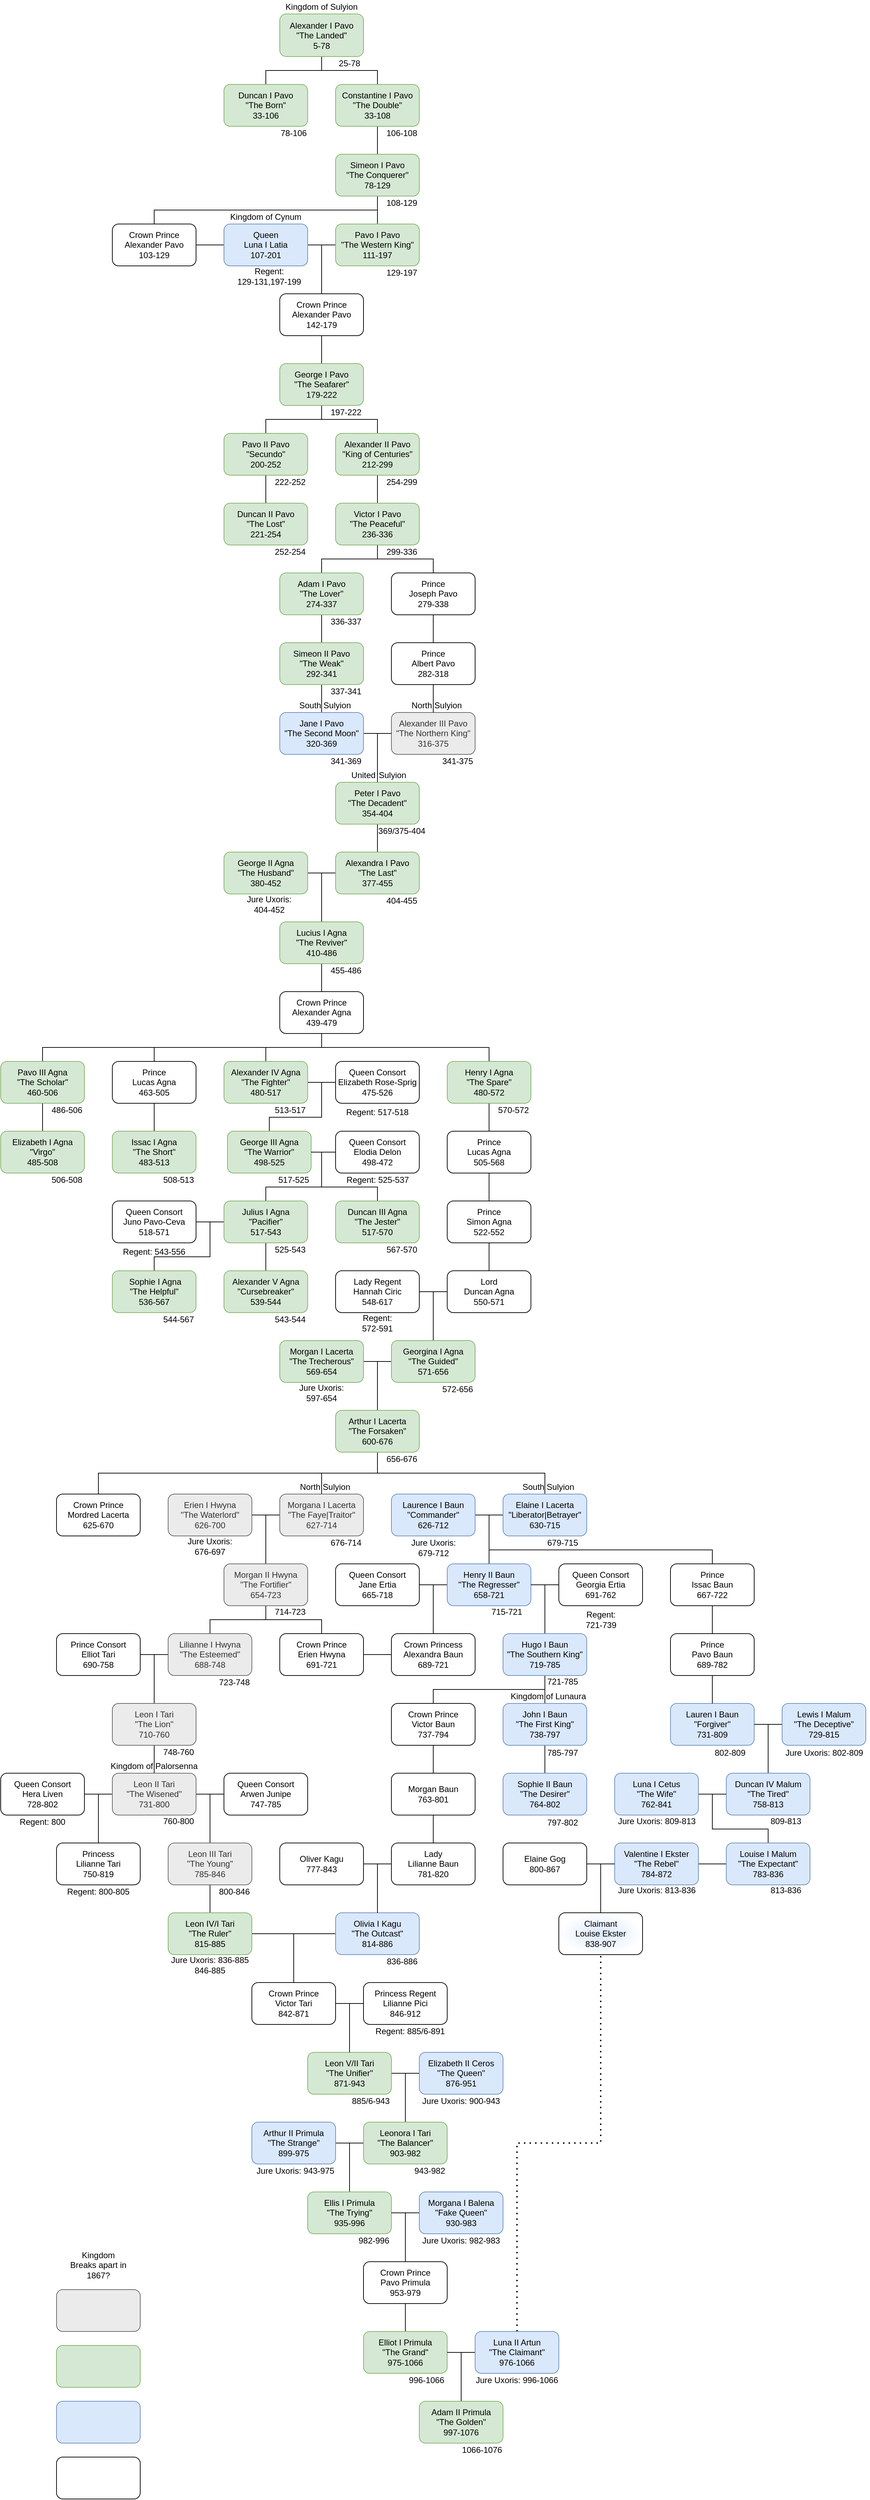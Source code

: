 <mxfile version="20.8.16" type="device"><diagram id="zyraeVjW2Bd-Q2xlx6y6" name="Page-1"><mxGraphModel dx="537" dy="557" grid="1" gridSize="10" guides="1" tooltips="1" connect="1" arrows="1" fold="1" page="1" pageScale="1" pageWidth="850" pageHeight="1100" math="0" shadow="0"><root><mxCell id="0"/><mxCell id="1" parent="0"/><mxCell id="Yns52e4Zez9bQJnsiGdB-12" style="edgeStyle=orthogonalEdgeStyle;rounded=0;orthogonalLoop=1;jettySize=auto;html=1;exitX=0.5;exitY=1;exitDx=0;exitDy=0;entryX=0.5;entryY=0;entryDx=0;entryDy=0;fontSize=10;endArrow=none;endFill=0;" parent="1" source="Yns52e4Zez9bQJnsiGdB-1" target="Yns52e4Zez9bQJnsiGdB-6" edge="1"><mxGeometry relative="1" as="geometry"/></mxCell><mxCell id="Yns52e4Zez9bQJnsiGdB-13" style="edgeStyle=orthogonalEdgeStyle;rounded=0;orthogonalLoop=1;jettySize=auto;html=1;fontSize=10;endArrow=none;endFill=0;" parent="1" source="Yns52e4Zez9bQJnsiGdB-1" target="Yns52e4Zez9bQJnsiGdB-8" edge="1"><mxGeometry relative="1" as="geometry"/></mxCell><mxCell id="Yns52e4Zez9bQJnsiGdB-1" value="Alexander I Pavo&lt;br&gt;&quot;The Landed&quot;&lt;br&gt;5-78" style="rounded=1;whiteSpace=wrap;html=1;fillColor=#d5e8d4;strokeColor=#82b366;" parent="1" vertex="1"><mxGeometry x="400" y="39" width="120" height="61" as="geometry"/></mxCell><mxCell id="Yns52e4Zez9bQJnsiGdB-2" value="&lt;br&gt;&lt;br&gt;" style="rounded=1;whiteSpace=wrap;html=1;fillColor=#dae8fc;strokeColor=#6c8ebf;" parent="1" vertex="1"><mxGeometry x="80" y="3460" width="120" height="60" as="geometry"/></mxCell><mxCell id="Yns52e4Zez9bQJnsiGdB-3" value="Erien I Hwyna&lt;br&gt;&quot;The Waterlord&quot;&lt;br&gt;626-700" style="rounded=1;whiteSpace=wrap;html=1;fillColor=#EBEBEB;strokeColor=#666666;fontColor=#333333;" parent="1" vertex="1"><mxGeometry x="240" y="2160" width="120" height="60" as="geometry"/></mxCell><mxCell id="Yns52e4Zez9bQJnsiGdB-4" value="Kingdom of Sulyion" style="text;html=1;strokeColor=none;fillColor=none;align=center;verticalAlign=middle;whiteSpace=wrap;rounded=0;" parent="1" vertex="1"><mxGeometry x="405" y="19" width="110" height="20" as="geometry"/></mxCell><mxCell id="Yns52e4Zez9bQJnsiGdB-5" value="25-78" style="text;html=1;strokeColor=none;fillColor=none;align=center;verticalAlign=middle;whiteSpace=wrap;rounded=0;" parent="1" vertex="1"><mxGeometry x="480" y="100" width="40" height="20" as="geometry"/></mxCell><mxCell id="Yns52e4Zez9bQJnsiGdB-6" value="Duncan I Pavo&lt;br&gt;&quot;The Born&quot;&lt;br&gt;33-106" style="rounded=1;whiteSpace=wrap;html=1;fillColor=#d5e8d4;strokeColor=#82b366;" parent="1" vertex="1"><mxGeometry x="320" y="140" width="120" height="60" as="geometry"/></mxCell><mxCell id="Yns52e4Zez9bQJnsiGdB-7" value="Kingdom Breaks apart in 1867?" style="text;html=1;strokeColor=none;fillColor=none;align=center;verticalAlign=middle;whiteSpace=wrap;rounded=0;" parent="1" vertex="1"><mxGeometry x="95" y="3240" width="90" height="50" as="geometry"/></mxCell><mxCell id="Yns52e4Zez9bQJnsiGdB-17" style="edgeStyle=orthogonalEdgeStyle;rounded=0;orthogonalLoop=1;jettySize=auto;html=1;entryX=0.5;entryY=0;entryDx=0;entryDy=0;fontSize=10;endArrow=none;endFill=0;" parent="1" source="Yns52e4Zez9bQJnsiGdB-8" target="Yns52e4Zez9bQJnsiGdB-16" edge="1"><mxGeometry relative="1" as="geometry"/></mxCell><mxCell id="Yns52e4Zez9bQJnsiGdB-8" value="Constantine I Pavo&lt;br&gt;&quot;The Double&quot;&lt;br&gt;33-108" style="rounded=1;whiteSpace=wrap;html=1;fillColor=#d5e8d4;strokeColor=#82b366;" parent="1" vertex="1"><mxGeometry x="480" y="140" width="120" height="60" as="geometry"/></mxCell><mxCell id="Yns52e4Zez9bQJnsiGdB-14" value="78-106" style="text;html=1;strokeColor=none;fillColor=none;align=center;verticalAlign=middle;whiteSpace=wrap;rounded=0;" parent="1" vertex="1"><mxGeometry x="400" y="200" width="40" height="20" as="geometry"/></mxCell><mxCell id="Yns52e4Zez9bQJnsiGdB-20" style="edgeStyle=orthogonalEdgeStyle;rounded=0;orthogonalLoop=1;jettySize=auto;html=1;entryX=0.5;entryY=0;entryDx=0;entryDy=0;fontSize=10;endArrow=none;endFill=0;" parent="1" source="Yns52e4Zez9bQJnsiGdB-16" target="Yns52e4Zez9bQJnsiGdB-19" edge="1"><mxGeometry relative="1" as="geometry"/></mxCell><mxCell id="Yns52e4Zez9bQJnsiGdB-22" style="edgeStyle=orthogonalEdgeStyle;rounded=0;orthogonalLoop=1;jettySize=auto;html=1;entryX=0.5;entryY=0;entryDx=0;entryDy=0;fontSize=10;endArrow=none;endFill=0;exitX=0.5;exitY=1;exitDx=0;exitDy=0;startArrow=none;" parent="1" source="Yns52e4Zez9bQJnsiGdB-16" target="Yns52e4Zez9bQJnsiGdB-21" edge="1"><mxGeometry relative="1" as="geometry"><Array as="points"><mxPoint x="540" y="320"/><mxPoint x="220" y="320"/></Array></mxGeometry></mxCell><mxCell id="Yns52e4Zez9bQJnsiGdB-16" value="Simeon I Pavo&lt;br&gt;&quot;The Conquerer&quot;&lt;br&gt;78-129" style="rounded=1;whiteSpace=wrap;html=1;fillColor=#d5e8d4;strokeColor=#82b366;" parent="1" vertex="1"><mxGeometry x="480" y="240" width="120" height="60" as="geometry"/></mxCell><mxCell id="Yns52e4Zez9bQJnsiGdB-18" value="106-108" style="text;html=1;strokeColor=none;fillColor=none;align=center;verticalAlign=middle;whiteSpace=wrap;rounded=0;" parent="1" vertex="1"><mxGeometry x="550" y="200" width="50" height="20" as="geometry"/></mxCell><mxCell id="Yns52e4Zez9bQJnsiGdB-25" style="edgeStyle=orthogonalEdgeStyle;rounded=0;orthogonalLoop=1;jettySize=auto;html=1;fontSize=12;endArrow=none;endFill=0;" parent="1" source="Yns52e4Zez9bQJnsiGdB-19" target="Yns52e4Zez9bQJnsiGdB-23" edge="1"><mxGeometry relative="1" as="geometry"/></mxCell><mxCell id="Yns52e4Zez9bQJnsiGdB-34" style="edgeStyle=orthogonalEdgeStyle;rounded=0;orthogonalLoop=1;jettySize=auto;html=1;fontSize=12;endArrow=none;endFill=0;" parent="1" source="Yns52e4Zez9bQJnsiGdB-19" target="Yns52e4Zez9bQJnsiGdB-32" edge="1"><mxGeometry relative="1" as="geometry"><Array as="points"><mxPoint x="460" y="370"/></Array></mxGeometry></mxCell><mxCell id="Yns52e4Zez9bQJnsiGdB-19" value="Pavo I Pavo&lt;br&gt;&quot;The Western King&quot;&lt;br&gt;111-197" style="rounded=1;whiteSpace=wrap;html=1;fillColor=#d5e8d4;strokeColor=#82b366;" parent="1" vertex="1"><mxGeometry x="480" y="340" width="120" height="60" as="geometry"/></mxCell><mxCell id="Yns52e4Zez9bQJnsiGdB-24" style="edgeStyle=orthogonalEdgeStyle;rounded=0;orthogonalLoop=1;jettySize=auto;html=1;entryX=0;entryY=0.5;entryDx=0;entryDy=0;fontSize=12;endArrow=none;endFill=0;" parent="1" source="Yns52e4Zez9bQJnsiGdB-21" target="Yns52e4Zez9bQJnsiGdB-23" edge="1"><mxGeometry relative="1" as="geometry"/></mxCell><mxCell id="Yns52e4Zez9bQJnsiGdB-21" value="&lt;font style=&quot;font-size: 12px;&quot;&gt;Crown Prince&lt;br&gt;Alexander Pavo&lt;br&gt;103-129&lt;/font&gt;" style="rounded=1;whiteSpace=wrap;html=1;fontSize=10;" parent="1" vertex="1"><mxGeometry x="160" y="340" width="120" height="60" as="geometry"/></mxCell><mxCell id="Yns52e4Zez9bQJnsiGdB-23" value="&lt;font style=&quot;font-size: 12px;&quot;&gt;Queen&lt;br&gt;Luna I Latia&lt;br&gt;107-201&lt;/font&gt;" style="rounded=1;whiteSpace=wrap;html=1;fontSize=10;fillColor=#dae8fc;strokeColor=#6c8ebf;" parent="1" vertex="1"><mxGeometry x="320" y="340" width="120" height="60" as="geometry"/></mxCell><mxCell id="Yns52e4Zez9bQJnsiGdB-27" value="Kingdom of Cynum" style="text;html=1;strokeColor=none;fillColor=none;align=center;verticalAlign=middle;whiteSpace=wrap;rounded=0;" parent="1" vertex="1"><mxGeometry x="325" y="320" width="110" height="20" as="geometry"/></mxCell><mxCell id="Yns52e4Zez9bQJnsiGdB-29" value="108-129" style="text;html=1;strokeColor=none;fillColor=none;align=center;verticalAlign=middle;whiteSpace=wrap;rounded=0;" parent="1" vertex="1"><mxGeometry x="550" y="300" width="50" height="20" as="geometry"/></mxCell><mxCell id="Yns52e4Zez9bQJnsiGdB-36" value="" style="edgeStyle=orthogonalEdgeStyle;rounded=0;orthogonalLoop=1;jettySize=auto;html=1;fontSize=12;endArrow=none;endFill=0;" parent="1" source="Yns52e4Zez9bQJnsiGdB-32" target="Yns52e4Zez9bQJnsiGdB-33" edge="1"><mxGeometry relative="1" as="geometry"/></mxCell><mxCell id="Yns52e4Zez9bQJnsiGdB-32" value="&lt;font style=&quot;font-size: 12px;&quot;&gt;Crown Prince&lt;br&gt;Alexander Pavo&lt;br&gt;142-179&lt;/font&gt;" style="rounded=1;whiteSpace=wrap;html=1;fontSize=10;" parent="1" vertex="1"><mxGeometry x="400" y="440" width="120" height="60" as="geometry"/></mxCell><mxCell id="Yns52e4Zez9bQJnsiGdB-39" style="edgeStyle=orthogonalEdgeStyle;rounded=0;orthogonalLoop=1;jettySize=auto;html=1;entryX=0.5;entryY=0;entryDx=0;entryDy=0;fontSize=12;endArrow=none;endFill=0;" parent="1" source="Yns52e4Zez9bQJnsiGdB-33" target="Yns52e4Zez9bQJnsiGdB-38" edge="1"><mxGeometry relative="1" as="geometry"/></mxCell><mxCell id="Yns52e4Zez9bQJnsiGdB-43" style="edgeStyle=orthogonalEdgeStyle;rounded=0;orthogonalLoop=1;jettySize=auto;html=1;entryX=0.5;entryY=0;entryDx=0;entryDy=0;fontSize=12;endArrow=none;endFill=0;" parent="1" source="Yns52e4Zez9bQJnsiGdB-33" target="Yns52e4Zez9bQJnsiGdB-40" edge="1"><mxGeometry relative="1" as="geometry"/></mxCell><mxCell id="Yns52e4Zez9bQJnsiGdB-33" value="George I Pavo&lt;br&gt;&quot;The Seafarer&quot;&lt;br&gt;179-222" style="rounded=1;whiteSpace=wrap;html=1;fillColor=#d5e8d4;strokeColor=#82b366;" parent="1" vertex="1"><mxGeometry x="400" y="540" width="120" height="60" as="geometry"/></mxCell><mxCell id="Yns52e4Zez9bQJnsiGdB-35" value="129-197" style="text;html=1;strokeColor=none;fillColor=none;align=center;verticalAlign=middle;whiteSpace=wrap;rounded=0;" parent="1" vertex="1"><mxGeometry x="550" y="400" width="50" height="20" as="geometry"/></mxCell><mxCell id="Yns52e4Zez9bQJnsiGdB-37" value="Regent:&lt;br&gt;129-131,197-199" style="text;html=1;strokeColor=none;fillColor=none;align=center;verticalAlign=middle;whiteSpace=wrap;rounded=0;fontSize=12;" parent="1" vertex="1"><mxGeometry x="335" y="400" width="100" height="30" as="geometry"/></mxCell><mxCell id="Yns52e4Zez9bQJnsiGdB-42" style="edgeStyle=orthogonalEdgeStyle;rounded=0;orthogonalLoop=1;jettySize=auto;html=1;entryX=0.5;entryY=0;entryDx=0;entryDy=0;fontSize=12;endArrow=none;endFill=0;" parent="1" source="Yns52e4Zez9bQJnsiGdB-38" target="Yns52e4Zez9bQJnsiGdB-41" edge="1"><mxGeometry relative="1" as="geometry"/></mxCell><mxCell id="Yns52e4Zez9bQJnsiGdB-38" value="Pavo II Pavo&lt;br&gt;&quot;Secundo&quot;&lt;br&gt;200-252" style="rounded=1;whiteSpace=wrap;html=1;fillColor=#d5e8d4;strokeColor=#82b366;" parent="1" vertex="1"><mxGeometry x="320" y="640" width="120" height="60" as="geometry"/></mxCell><mxCell id="Yns52e4Zez9bQJnsiGdB-47" style="edgeStyle=orthogonalEdgeStyle;rounded=0;orthogonalLoop=1;jettySize=auto;html=1;entryX=0.5;entryY=0;entryDx=0;entryDy=0;fontSize=12;endArrow=none;endFill=0;" parent="1" source="Yns52e4Zez9bQJnsiGdB-40" target="Yns52e4Zez9bQJnsiGdB-46" edge="1"><mxGeometry relative="1" as="geometry"/></mxCell><mxCell id="Yns52e4Zez9bQJnsiGdB-40" value="Alexander II Pavo&lt;br&gt;&quot;King of Centuries&quot;&lt;br&gt;212-299" style="rounded=1;whiteSpace=wrap;html=1;fillColor=#d5e8d4;strokeColor=#82b366;" parent="1" vertex="1"><mxGeometry x="480" y="640" width="120" height="60" as="geometry"/></mxCell><mxCell id="Yns52e4Zez9bQJnsiGdB-41" value="Duncan II Pavo&lt;br&gt;&quot;The Lost&quot;&lt;br&gt;221-254" style="rounded=1;whiteSpace=wrap;html=1;fillColor=#d5e8d4;strokeColor=#82b366;" parent="1" vertex="1"><mxGeometry x="320" y="740" width="120" height="60" as="geometry"/></mxCell><mxCell id="Yns52e4Zez9bQJnsiGdB-44" value="197-222" style="text;html=1;strokeColor=none;fillColor=none;align=center;verticalAlign=middle;whiteSpace=wrap;rounded=0;" parent="1" vertex="1"><mxGeometry x="470" y="600" width="50" height="20" as="geometry"/></mxCell><mxCell id="1V0PkYinogMniD-irILl-4" style="edgeStyle=orthogonalEdgeStyle;rounded=0;orthogonalLoop=1;jettySize=auto;html=1;endArrow=none;endFill=0;" parent="1" source="Yns52e4Zez9bQJnsiGdB-46" target="1V0PkYinogMniD-irILl-2" edge="1"><mxGeometry relative="1" as="geometry"><Array as="points"><mxPoint x="540" y="820"/><mxPoint x="460" y="820"/></Array></mxGeometry></mxCell><mxCell id="1V0PkYinogMniD-irILl-5" style="edgeStyle=orthogonalEdgeStyle;rounded=0;orthogonalLoop=1;jettySize=auto;html=1;entryX=0.5;entryY=0;entryDx=0;entryDy=0;endArrow=none;endFill=0;" parent="1" source="Yns52e4Zez9bQJnsiGdB-46" target="1V0PkYinogMniD-irILl-3" edge="1"><mxGeometry relative="1" as="geometry"/></mxCell><mxCell id="Yns52e4Zez9bQJnsiGdB-46" value="Victor I Pavo&lt;br&gt;&quot;The Peaceful&quot;&lt;br&gt;236-336" style="rounded=1;whiteSpace=wrap;html=1;fillColor=#d5e8d4;strokeColor=#82b366;" parent="1" vertex="1"><mxGeometry x="480" y="740" width="120" height="60" as="geometry"/></mxCell><mxCell id="Yns52e4Zez9bQJnsiGdB-48" value="222-252" style="text;html=1;strokeColor=none;fillColor=none;align=center;verticalAlign=middle;whiteSpace=wrap;rounded=0;" parent="1" vertex="1"><mxGeometry x="390" y="700" width="50" height="20" as="geometry"/></mxCell><mxCell id="Yns52e4Zez9bQJnsiGdB-49" value="252-254" style="text;html=1;strokeColor=none;fillColor=none;align=center;verticalAlign=middle;whiteSpace=wrap;rounded=0;" parent="1" vertex="1"><mxGeometry x="390" y="800" width="50" height="20" as="geometry"/></mxCell><mxCell id="Yns52e4Zez9bQJnsiGdB-50" value="254-299" style="text;html=1;strokeColor=none;fillColor=none;align=center;verticalAlign=middle;whiteSpace=wrap;rounded=0;" parent="1" vertex="1"><mxGeometry x="550" y="700" width="50" height="20" as="geometry"/></mxCell><mxCell id="Yns52e4Zez9bQJnsiGdB-51" value="299-336" style="text;html=1;strokeColor=none;fillColor=none;align=center;verticalAlign=middle;whiteSpace=wrap;rounded=0;" parent="1" vertex="1"><mxGeometry x="550" y="800" width="50" height="20" as="geometry"/></mxCell><mxCell id="1V0PkYinogMniD-irILl-10" style="edgeStyle=orthogonalEdgeStyle;rounded=0;orthogonalLoop=1;jettySize=auto;html=1;entryX=0.5;entryY=0;entryDx=0;entryDy=0;endArrow=none;endFill=0;" parent="1" source="1V0PkYinogMniD-irILl-2" target="1V0PkYinogMniD-irILl-6" edge="1"><mxGeometry relative="1" as="geometry"/></mxCell><mxCell id="1V0PkYinogMniD-irILl-2" value="Adam I Pavo&lt;br&gt;&quot;The Lover&quot;&lt;br&gt;274-337" style="rounded=1;whiteSpace=wrap;html=1;fillColor=#d5e8d4;strokeColor=#82b366;" parent="1" vertex="1"><mxGeometry x="400" y="840" width="120" height="60" as="geometry"/></mxCell><mxCell id="1V0PkYinogMniD-irILl-12" style="edgeStyle=orthogonalEdgeStyle;rounded=0;orthogonalLoop=1;jettySize=auto;html=1;entryX=0.5;entryY=0;entryDx=0;entryDy=0;endArrow=none;endFill=0;" parent="1" source="1V0PkYinogMniD-irILl-3" target="1V0PkYinogMniD-irILl-8" edge="1"><mxGeometry relative="1" as="geometry"/></mxCell><mxCell id="1V0PkYinogMniD-irILl-3" value="Prince&lt;br&gt;Joseph Pavo&lt;br&gt;279-338" style="rounded=1;whiteSpace=wrap;html=1;" parent="1" vertex="1"><mxGeometry x="560" y="840" width="120" height="60" as="geometry"/></mxCell><mxCell id="1V0PkYinogMniD-irILl-11" style="edgeStyle=orthogonalEdgeStyle;rounded=0;orthogonalLoop=1;jettySize=auto;html=1;entryX=0.5;entryY=0;entryDx=0;entryDy=0;endArrow=none;endFill=0;" parent="1" source="1V0PkYinogMniD-irILl-6" target="1V0PkYinogMniD-irILl-9" edge="1"><mxGeometry relative="1" as="geometry"/></mxCell><mxCell id="1V0PkYinogMniD-irILl-6" value="Simeon II Pavo&lt;br&gt;&quot;The Weak&quot;&lt;br&gt;292-341" style="rounded=1;whiteSpace=wrap;html=1;fillColor=#d5e8d4;strokeColor=#82b366;" parent="1" vertex="1"><mxGeometry x="400" y="940" width="120" height="60" as="geometry"/></mxCell><mxCell id="1V0PkYinogMniD-irILl-24" style="edgeStyle=orthogonalEdgeStyle;rounded=0;orthogonalLoop=1;jettySize=auto;html=1;entryX=0.5;entryY=0;entryDx=0;entryDy=0;endArrow=none;endFill=0;" parent="1" source="1V0PkYinogMniD-irILl-7" target="1V0PkYinogMniD-irILl-18" edge="1"><mxGeometry relative="1" as="geometry"><Array as="points"><mxPoint x="540" y="1070"/></Array></mxGeometry></mxCell><mxCell id="1V0PkYinogMniD-irILl-7" value="Alexander III Pavo&lt;br&gt;&quot;The Northern King&quot;&lt;br&gt;316-375" style="rounded=1;whiteSpace=wrap;html=1;fillColor=#EBEBEB;strokeColor=#666666;fontColor=#333333;" parent="1" vertex="1"><mxGeometry x="560" y="1040" width="120" height="60" as="geometry"/></mxCell><mxCell id="1V0PkYinogMniD-irILl-13" style="edgeStyle=orthogonalEdgeStyle;rounded=0;orthogonalLoop=1;jettySize=auto;html=1;entryX=0.5;entryY=0;entryDx=0;entryDy=0;endArrow=none;endFill=0;" parent="1" source="1V0PkYinogMniD-irILl-8" target="1V0PkYinogMniD-irILl-7" edge="1"><mxGeometry relative="1" as="geometry"/></mxCell><mxCell id="1V0PkYinogMniD-irILl-8" value="Prince&lt;br&gt;Albert Pavo&lt;br&gt;282-318" style="rounded=1;whiteSpace=wrap;html=1;" parent="1" vertex="1"><mxGeometry x="560" y="940" width="120" height="60" as="geometry"/></mxCell><mxCell id="1V0PkYinogMniD-irILl-14" style="edgeStyle=orthogonalEdgeStyle;rounded=0;orthogonalLoop=1;jettySize=auto;html=1;entryX=0;entryY=0.5;entryDx=0;entryDy=0;endArrow=none;endFill=0;" parent="1" source="1V0PkYinogMniD-irILl-9" target="1V0PkYinogMniD-irILl-7" edge="1"><mxGeometry relative="1" as="geometry"/></mxCell><mxCell id="1V0PkYinogMniD-irILl-9" value="Jane I Pavo&lt;br&gt;&quot;The Second Moon&quot;&lt;br&gt;320-369" style="rounded=1;whiteSpace=wrap;html=1;fillColor=#dae8fc;strokeColor=#6c8ebf;" parent="1" vertex="1"><mxGeometry x="400" y="1040" width="120" height="60" as="geometry"/></mxCell><mxCell id="1V0PkYinogMniD-irILl-15" value="North Sulyion" style="text;html=1;strokeColor=none;fillColor=none;align=center;verticalAlign=middle;whiteSpace=wrap;rounded=0;" parent="1" vertex="1"><mxGeometry x="570" y="1020" width="110" height="20" as="geometry"/></mxCell><mxCell id="1V0PkYinogMniD-irILl-17" value="South Sulyion" style="text;html=1;strokeColor=none;fillColor=none;align=center;verticalAlign=middle;whiteSpace=wrap;rounded=0;" parent="1" vertex="1"><mxGeometry x="410" y="1020" width="110" height="20" as="geometry"/></mxCell><mxCell id="1V0PkYinogMniD-irILl-31" style="edgeStyle=orthogonalEdgeStyle;rounded=0;orthogonalLoop=1;jettySize=auto;html=1;entryX=0.5;entryY=0;entryDx=0;entryDy=0;endArrow=none;endFill=0;" parent="1" source="1V0PkYinogMniD-irILl-18" target="1V0PkYinogMniD-irILl-29" edge="1"><mxGeometry relative="1" as="geometry"/></mxCell><mxCell id="1V0PkYinogMniD-irILl-18" value="Peter I Pavo&lt;br&gt;&quot;The Decadent&quot;&lt;br&gt;354-404" style="rounded=1;whiteSpace=wrap;html=1;fillColor=#d5e8d4;strokeColor=#82b366;" parent="1" vertex="1"><mxGeometry x="480" y="1140" width="120" height="60" as="geometry"/></mxCell><mxCell id="1V0PkYinogMniD-irILl-23" value="&lt;br&gt;&lt;br&gt;" style="rounded=1;whiteSpace=wrap;html=1;" parent="1" vertex="1"><mxGeometry x="80" y="3540" width="120" height="60" as="geometry"/></mxCell><mxCell id="1V0PkYinogMniD-irILl-25" value="&amp;nbsp;Sulyion" style="text;html=1;strokeColor=none;fillColor=none;align=center;verticalAlign=middle;whiteSpace=wrap;rounded=0;movable=1;resizable=1;rotatable=1;deletable=1;editable=1;connectable=1;points=[[0,0,0,0,0],[0,0.25,0,0,0],[0,0.5,0,0,0],[0,0.75,0,0,0],[0,1,0,0,0],[0.25,0,0,0,0],[0.25,1,0,0,0],[0.47,0,0,0,0],[0.47,1,0,0,0],[0.75,0,0,0,0],[0.75,1,0,0,0],[1,0,0,0,0],[1,0.25,0,0,0],[1,0.5,0,0,0],[1,0.75,0,0,0],[1,1,0,0,0]];" parent="1" vertex="1"><mxGeometry x="540" y="1120" width="40" height="20" as="geometry"/></mxCell><mxCell id="1V0PkYinogMniD-irILl-27" value="United" style="text;html=1;strokeColor=none;fillColor=none;align=center;verticalAlign=middle;whiteSpace=wrap;rounded=0;movable=1;resizable=1;rotatable=1;deletable=1;editable=1;connectable=1;points=[[0,0,0,0,0],[0,0.25,0,0,0],[0,0.5,0,0,0],[0,0.75,0,0,0],[0,1,0,0,0],[0.25,0,0,0,0],[0.25,1,0,0,0],[0.47,0,0,0,0],[0.47,1,0,0,0],[0.75,0,0,0,0],[0.75,1,0,0,0],[1,0,0,0,0],[1,0.25,0,0,0],[1,0.5,0,0,0],[1,0.75,0,0,0],[1,1,0,0,0]];" parent="1" vertex="1"><mxGeometry x="500" y="1120" width="40" height="20" as="geometry"/></mxCell><mxCell id="1V0PkYinogMniD-irILl-28" value="336-337" style="text;html=1;strokeColor=none;fillColor=none;align=center;verticalAlign=middle;whiteSpace=wrap;rounded=0;" parent="1" vertex="1"><mxGeometry x="470" y="900" width="50" height="20" as="geometry"/></mxCell><mxCell id="1V0PkYinogMniD-irILl-33" style="edgeStyle=orthogonalEdgeStyle;rounded=0;orthogonalLoop=1;jettySize=auto;html=1;entryX=1;entryY=0.5;entryDx=0;entryDy=0;endArrow=none;endFill=0;" parent="1" source="1V0PkYinogMniD-irILl-29" target="1V0PkYinogMniD-irILl-32" edge="1"><mxGeometry relative="1" as="geometry"/></mxCell><mxCell id="1V0PkYinogMniD-irILl-39" style="edgeStyle=orthogonalEdgeStyle;rounded=0;orthogonalLoop=1;jettySize=auto;html=1;entryX=0.5;entryY=0;entryDx=0;entryDy=0;endArrow=none;endFill=0;" parent="1" source="1V0PkYinogMniD-irILl-29" target="1V0PkYinogMniD-irILl-38" edge="1"><mxGeometry relative="1" as="geometry"><Array as="points"><mxPoint x="460" y="1270"/></Array></mxGeometry></mxCell><mxCell id="1V0PkYinogMniD-irILl-29" value="Alexandra I Pavo&lt;br&gt;&quot;The Last&quot;&lt;br&gt;377-455" style="rounded=1;whiteSpace=wrap;html=1;fillColor=#d5e8d4;strokeColor=#82b366;" parent="1" vertex="1"><mxGeometry x="480" y="1240" width="120" height="60" as="geometry"/></mxCell><mxCell id="1V0PkYinogMniD-irILl-32" value="George II Agna&lt;br&gt;&quot;The Husband&quot;&lt;br&gt;380-452" style="rounded=1;whiteSpace=wrap;html=1;fillColor=#d5e8d4;strokeColor=#82b366;" parent="1" vertex="1"><mxGeometry x="320" y="1240" width="120" height="60" as="geometry"/></mxCell><mxCell id="1V0PkYinogMniD-irILl-34" value="337-341" style="text;html=1;strokeColor=none;fillColor=none;align=center;verticalAlign=middle;whiteSpace=wrap;rounded=0;" parent="1" vertex="1"><mxGeometry x="470" y="1000" width="50" height="20" as="geometry"/></mxCell><mxCell id="1V0PkYinogMniD-irILl-35" value="341-369" style="text;html=1;strokeColor=none;fillColor=none;align=center;verticalAlign=middle;whiteSpace=wrap;rounded=0;" parent="1" vertex="1"><mxGeometry x="470" y="1100" width="50" height="20" as="geometry"/></mxCell><mxCell id="1V0PkYinogMniD-irILl-36" value="341-375" style="text;html=1;strokeColor=none;fillColor=none;align=center;verticalAlign=middle;whiteSpace=wrap;rounded=0;" parent="1" vertex="1"><mxGeometry x="630" y="1100" width="50" height="20" as="geometry"/></mxCell><mxCell id="1V0PkYinogMniD-irILl-37" value="369/375-404" style="text;html=1;strokeColor=none;fillColor=none;align=center;verticalAlign=middle;whiteSpace=wrap;rounded=0;" parent="1" vertex="1"><mxGeometry x="540" y="1200" width="70" height="20" as="geometry"/></mxCell><mxCell id="j6bOyk4aHJez_X9jCBpq-2" style="edgeStyle=orthogonalEdgeStyle;rounded=0;orthogonalLoop=1;jettySize=auto;html=1;entryX=0.5;entryY=0;entryDx=0;entryDy=0;endArrow=none;endFill=0;" parent="1" source="1V0PkYinogMniD-irILl-38" target="j6bOyk4aHJez_X9jCBpq-1" edge="1"><mxGeometry relative="1" as="geometry"/></mxCell><mxCell id="1V0PkYinogMniD-irILl-38" value="Lucius I Agna&lt;br&gt;&quot;The Reviver&quot;&lt;br&gt;410-486" style="rounded=1;whiteSpace=wrap;html=1;fillColor=#d5e8d4;strokeColor=#82b366;" parent="1" vertex="1"><mxGeometry x="400" y="1340" width="120" height="60" as="geometry"/></mxCell><mxCell id="1V0PkYinogMniD-irILl-40" value="404-455" style="text;html=1;strokeColor=none;fillColor=none;align=center;verticalAlign=middle;whiteSpace=wrap;rounded=0;" parent="1" vertex="1"><mxGeometry x="550" y="1300" width="50" height="20" as="geometry"/></mxCell><mxCell id="1V0PkYinogMniD-irILl-41" value="Jure Uxoris:&lt;br&gt;404-452" style="text;html=1;strokeColor=none;fillColor=none;align=center;verticalAlign=middle;whiteSpace=wrap;rounded=0;" parent="1" vertex="1"><mxGeometry x="345" y="1300" width="80" height="30" as="geometry"/></mxCell><mxCell id="1V0PkYinogMniD-irILl-42" value="455-486" style="text;html=1;strokeColor=none;fillColor=none;align=center;verticalAlign=middle;whiteSpace=wrap;rounded=0;" parent="1" vertex="1"><mxGeometry x="470" y="1400" width="50" height="20" as="geometry"/></mxCell><mxCell id="j6bOyk4aHJez_X9jCBpq-4" style="edgeStyle=orthogonalEdgeStyle;rounded=0;orthogonalLoop=1;jettySize=auto;html=1;entryX=0.5;entryY=0;entryDx=0;entryDy=0;endArrow=none;endFill=0;" parent="1" source="j6bOyk4aHJez_X9jCBpq-1" target="j6bOyk4aHJez_X9jCBpq-3" edge="1"><mxGeometry relative="1" as="geometry"><Array as="points"><mxPoint x="460" y="1520"/><mxPoint x="60" y="1520"/></Array></mxGeometry></mxCell><mxCell id="j6bOyk4aHJez_X9jCBpq-8" style="edgeStyle=orthogonalEdgeStyle;rounded=0;orthogonalLoop=1;jettySize=auto;html=1;entryX=0.5;entryY=0;entryDx=0;entryDy=0;endArrow=none;endFill=0;" parent="1" source="j6bOyk4aHJez_X9jCBpq-1" target="j6bOyk4aHJez_X9jCBpq-7" edge="1"><mxGeometry relative="1" as="geometry"><Array as="points"><mxPoint x="460" y="1520"/><mxPoint x="220" y="1520"/></Array></mxGeometry></mxCell><mxCell id="j6bOyk4aHJez_X9jCBpq-14" style="edgeStyle=orthogonalEdgeStyle;rounded=0;orthogonalLoop=1;jettySize=auto;html=1;endArrow=none;endFill=0;" parent="1" source="j6bOyk4aHJez_X9jCBpq-1" target="j6bOyk4aHJez_X9jCBpq-12" edge="1"><mxGeometry relative="1" as="geometry"/></mxCell><mxCell id="j6bOyk4aHJez_X9jCBpq-15" style="edgeStyle=orthogonalEdgeStyle;rounded=0;orthogonalLoop=1;jettySize=auto;html=1;endArrow=none;endFill=0;" parent="1" source="j6bOyk4aHJez_X9jCBpq-1" target="j6bOyk4aHJez_X9jCBpq-13" edge="1"><mxGeometry relative="1" as="geometry"><Array as="points"><mxPoint x="460" y="1520"/><mxPoint x="700" y="1520"/></Array></mxGeometry></mxCell><mxCell id="j6bOyk4aHJez_X9jCBpq-1" value="Crown Prince&lt;br&gt;Alexander Agna&lt;br&gt;439-479" style="rounded=1;whiteSpace=wrap;html=1;" parent="1" vertex="1"><mxGeometry x="400" y="1440" width="120" height="60" as="geometry"/></mxCell><mxCell id="j6bOyk4aHJez_X9jCBpq-6" style="edgeStyle=orthogonalEdgeStyle;rounded=0;orthogonalLoop=1;jettySize=auto;html=1;entryX=0.5;entryY=0;entryDx=0;entryDy=0;endArrow=none;endFill=0;" parent="1" source="j6bOyk4aHJez_X9jCBpq-3" target="j6bOyk4aHJez_X9jCBpq-5" edge="1"><mxGeometry relative="1" as="geometry"/></mxCell><mxCell id="j6bOyk4aHJez_X9jCBpq-3" value="Pavo III Agna&lt;br&gt;&quot;The Scholar&quot;&lt;br&gt;460-506" style="rounded=1;whiteSpace=wrap;html=1;fillColor=#d5e8d4;strokeColor=#82b366;" parent="1" vertex="1"><mxGeometry y="1540" width="120" height="60" as="geometry"/></mxCell><mxCell id="j6bOyk4aHJez_X9jCBpq-5" value="Elizabeth I Agna&lt;br&gt;&quot;Virgo&quot;&lt;br&gt;485-508" style="rounded=1;whiteSpace=wrap;html=1;fillColor=#d5e8d4;strokeColor=#82b366;" parent="1" vertex="1"><mxGeometry y="1640" width="120" height="60" as="geometry"/></mxCell><mxCell id="j6bOyk4aHJez_X9jCBpq-10" style="edgeStyle=orthogonalEdgeStyle;rounded=0;orthogonalLoop=1;jettySize=auto;html=1;endArrow=none;endFill=0;" parent="1" source="j6bOyk4aHJez_X9jCBpq-7" target="j6bOyk4aHJez_X9jCBpq-9" edge="1"><mxGeometry relative="1" as="geometry"/></mxCell><mxCell id="j6bOyk4aHJez_X9jCBpq-7" value="Prince&lt;br&gt;Lucas Agna&lt;br&gt;463-505" style="rounded=1;whiteSpace=wrap;html=1;" parent="1" vertex="1"><mxGeometry x="160" y="1540" width="120" height="60" as="geometry"/></mxCell><mxCell id="j6bOyk4aHJez_X9jCBpq-9" value="Issac I Agna&lt;br&gt;&quot;The Short&quot;&lt;br&gt;483-513" style="rounded=1;whiteSpace=wrap;html=1;fillColor=#d5e8d4;strokeColor=#82b366;" parent="1" vertex="1"><mxGeometry x="160" y="1640" width="120" height="60" as="geometry"/></mxCell><mxCell id="j6bOyk4aHJez_X9jCBpq-17" style="edgeStyle=orthogonalEdgeStyle;rounded=0;orthogonalLoop=1;jettySize=auto;html=1;entryX=0.5;entryY=0;entryDx=0;entryDy=0;endArrow=none;endFill=0;" parent="1" source="j6bOyk4aHJez_X9jCBpq-12" target="j6bOyk4aHJez_X9jCBpq-16" edge="1"><mxGeometry relative="1" as="geometry"><Array as="points"><mxPoint x="460" y="1570"/><mxPoint x="460" y="1620"/><mxPoint x="385" y="1620"/></Array></mxGeometry></mxCell><mxCell id="j6bOyk4aHJez_X9jCBpq-33" style="edgeStyle=orthogonalEdgeStyle;rounded=0;orthogonalLoop=1;jettySize=auto;html=1;entryX=0;entryY=0.5;entryDx=0;entryDy=0;endArrow=none;endFill=0;" parent="1" source="j6bOyk4aHJez_X9jCBpq-12" target="j6bOyk4aHJez_X9jCBpq-32" edge="1"><mxGeometry relative="1" as="geometry"/></mxCell><mxCell id="j6bOyk4aHJez_X9jCBpq-12" value="Alexander IV Agna&lt;br&gt;&quot;The Fighter&quot;&lt;br&gt;480-517" style="rounded=1;whiteSpace=wrap;html=1;fillColor=#d5e8d4;strokeColor=#82b366;" parent="1" vertex="1"><mxGeometry x="320" y="1540" width="120" height="60" as="geometry"/></mxCell><mxCell id="j6bOyk4aHJez_X9jCBpq-29" style="edgeStyle=orthogonalEdgeStyle;rounded=0;orthogonalLoop=1;jettySize=auto;html=1;entryX=0.5;entryY=0;entryDx=0;entryDy=0;endArrow=none;endFill=0;" parent="1" source="j6bOyk4aHJez_X9jCBpq-13" target="j6bOyk4aHJez_X9jCBpq-26" edge="1"><mxGeometry relative="1" as="geometry"/></mxCell><mxCell id="j6bOyk4aHJez_X9jCBpq-13" value="Henry I Agna&lt;br&gt;&quot;The Spare&quot;&lt;br&gt;480-572" style="rounded=1;whiteSpace=wrap;html=1;fillColor=#d5e8d4;strokeColor=#82b366;" parent="1" vertex="1"><mxGeometry x="640" y="1540" width="120" height="60" as="geometry"/></mxCell><mxCell id="j6bOyk4aHJez_X9jCBpq-22" style="edgeStyle=orthogonalEdgeStyle;rounded=0;orthogonalLoop=1;jettySize=auto;html=1;entryX=0.5;entryY=0;entryDx=0;entryDy=0;endArrow=none;endFill=0;" parent="1" source="j6bOyk4aHJez_X9jCBpq-16" target="j6bOyk4aHJez_X9jCBpq-18" edge="1"><mxGeometry relative="1" as="geometry"><Array as="points"><mxPoint x="460" y="1670"/><mxPoint x="460" y="1720"/><mxPoint x="380" y="1720"/></Array></mxGeometry></mxCell><mxCell id="j6bOyk4aHJez_X9jCBpq-23" style="edgeStyle=orthogonalEdgeStyle;rounded=0;orthogonalLoop=1;jettySize=auto;html=1;entryX=0.5;entryY=0;entryDx=0;entryDy=0;endArrow=none;endFill=0;" parent="1" source="j6bOyk4aHJez_X9jCBpq-16" target="j6bOyk4aHJez_X9jCBpq-19" edge="1"><mxGeometry relative="1" as="geometry"><Array as="points"><mxPoint x="460" y="1670"/><mxPoint x="460" y="1720"/><mxPoint x="540" y="1720"/></Array></mxGeometry></mxCell><mxCell id="j6bOyk4aHJez_X9jCBpq-16" value="George III Agna&lt;br&gt;&quot;The Warrior&quot;&lt;br&gt;498-525" style="rounded=1;whiteSpace=wrap;html=1;fillColor=#d5e8d4;strokeColor=#82b366;" parent="1" vertex="1"><mxGeometry x="325" y="1640" width="120" height="60" as="geometry"/></mxCell><mxCell id="j6bOyk4aHJez_X9jCBpq-24" style="edgeStyle=orthogonalEdgeStyle;rounded=0;orthogonalLoop=1;jettySize=auto;html=1;entryX=0.5;entryY=0;entryDx=0;entryDy=0;endArrow=none;endFill=0;" parent="1" source="j6bOyk4aHJez_X9jCBpq-18" target="j6bOyk4aHJez_X9jCBpq-21" edge="1"><mxGeometry relative="1" as="geometry"><Array as="points"><mxPoint x="380" y="1810"/><mxPoint x="380" y="1810"/></Array></mxGeometry></mxCell><mxCell id="j6bOyk4aHJez_X9jCBpq-25" style="edgeStyle=orthogonalEdgeStyle;rounded=0;orthogonalLoop=1;jettySize=auto;html=1;entryX=0.5;entryY=0;entryDx=0;entryDy=0;endArrow=none;endFill=0;" parent="1" source="j6bOyk4aHJez_X9jCBpq-18" target="j6bOyk4aHJez_X9jCBpq-20" edge="1"><mxGeometry relative="1" as="geometry"><Array as="points"><mxPoint x="300" y="1770"/><mxPoint x="300" y="1820"/><mxPoint x="220" y="1820"/></Array></mxGeometry></mxCell><mxCell id="j6bOyk4aHJez_X9jCBpq-40" style="edgeStyle=orthogonalEdgeStyle;rounded=0;orthogonalLoop=1;jettySize=auto;html=1;entryX=1;entryY=0.5;entryDx=0;entryDy=0;endArrow=none;endFill=0;" parent="1" source="j6bOyk4aHJez_X9jCBpq-18" target="j6bOyk4aHJez_X9jCBpq-39" edge="1"><mxGeometry relative="1" as="geometry"/></mxCell><mxCell id="j6bOyk4aHJez_X9jCBpq-18" value="Julius I Agna&lt;br&gt;&quot;Pacifier&quot;&lt;br&gt;517-543" style="rounded=1;whiteSpace=wrap;html=1;fillColor=#d5e8d4;strokeColor=#82b366;" parent="1" vertex="1"><mxGeometry x="320" y="1740" width="120" height="60" as="geometry"/></mxCell><mxCell id="j6bOyk4aHJez_X9jCBpq-19" value="Duncan III Agna&lt;br&gt;&quot;The Jester&quot;&lt;br&gt;517-570" style="rounded=1;whiteSpace=wrap;html=1;fillColor=#d5e8d4;strokeColor=#82b366;" parent="1" vertex="1"><mxGeometry x="480" y="1740" width="120" height="60" as="geometry"/></mxCell><mxCell id="j6bOyk4aHJez_X9jCBpq-20" value="&amp;nbsp;Sophie I Agna&lt;br&gt;&quot;The Helpful&quot;&lt;br&gt;536-567" style="rounded=1;whiteSpace=wrap;html=1;fillColor=#d5e8d4;strokeColor=#82b366;" parent="1" vertex="1"><mxGeometry x="160" y="1840" width="120" height="60" as="geometry"/></mxCell><mxCell id="j6bOyk4aHJez_X9jCBpq-21" value="Alexander V Agna&lt;br&gt;&quot;Cursebreaker&quot;&lt;br&gt;539-544" style="rounded=1;whiteSpace=wrap;html=1;fillColor=#d5e8d4;strokeColor=#82b366;" parent="1" vertex="1"><mxGeometry x="320" y="1840" width="120" height="60" as="geometry"/></mxCell><mxCell id="j6bOyk4aHJez_X9jCBpq-30" style="edgeStyle=orthogonalEdgeStyle;rounded=0;orthogonalLoop=1;jettySize=auto;html=1;entryX=0.5;entryY=0;entryDx=0;entryDy=0;endArrow=none;endFill=0;" parent="1" source="j6bOyk4aHJez_X9jCBpq-26" target="j6bOyk4aHJez_X9jCBpq-27" edge="1"><mxGeometry relative="1" as="geometry"/></mxCell><mxCell id="j6bOyk4aHJez_X9jCBpq-26" value="Prince&lt;br&gt;Lucas Agna&lt;br&gt;505-568" style="rounded=1;whiteSpace=wrap;html=1;" parent="1" vertex="1"><mxGeometry x="640" y="1640" width="120" height="60" as="geometry"/></mxCell><mxCell id="j6bOyk4aHJez_X9jCBpq-31" style="edgeStyle=orthogonalEdgeStyle;rounded=0;orthogonalLoop=1;jettySize=auto;html=1;entryX=0.5;entryY=0;entryDx=0;entryDy=0;endArrow=none;endFill=0;" parent="1" source="j6bOyk4aHJez_X9jCBpq-27" target="j6bOyk4aHJez_X9jCBpq-28" edge="1"><mxGeometry relative="1" as="geometry"/></mxCell><mxCell id="j6bOyk4aHJez_X9jCBpq-27" value="Prince&lt;br&gt;Simon Agna&lt;br&gt;522-552" style="rounded=1;whiteSpace=wrap;html=1;" parent="1" vertex="1"><mxGeometry x="640" y="1740" width="120" height="60" as="geometry"/></mxCell><mxCell id="j6bOyk4aHJez_X9jCBpq-46" style="edgeStyle=orthogonalEdgeStyle;rounded=0;orthogonalLoop=1;jettySize=auto;html=1;entryX=0.5;entryY=0;entryDx=0;entryDy=0;endArrow=none;endFill=0;" parent="1" source="j6bOyk4aHJez_X9jCBpq-28" target="j6bOyk4aHJez_X9jCBpq-45" edge="1"><mxGeometry relative="1" as="geometry"><Array as="points"><mxPoint x="620" y="1870"/></Array></mxGeometry></mxCell><mxCell id="j6bOyk4aHJez_X9jCBpq-58" style="edgeStyle=orthogonalEdgeStyle;rounded=0;orthogonalLoop=1;jettySize=auto;html=1;entryX=1;entryY=0.5;entryDx=0;entryDy=0;endArrow=none;endFill=0;" parent="1" source="j6bOyk4aHJez_X9jCBpq-28" target="j6bOyk4aHJez_X9jCBpq-57" edge="1"><mxGeometry relative="1" as="geometry"/></mxCell><mxCell id="j6bOyk4aHJez_X9jCBpq-28" value="Lord&lt;br&gt;Duncan Agna&lt;br&gt;550-571" style="rounded=1;whiteSpace=wrap;html=1;" parent="1" vertex="1"><mxGeometry x="640" y="1840" width="120" height="60" as="geometry"/></mxCell><mxCell id="j6bOyk4aHJez_X9jCBpq-32" value="Queen Consort&lt;br&gt;Elizabeth Rose-Sprig&lt;br&gt;475-526" style="rounded=1;whiteSpace=wrap;html=1;" parent="1" vertex="1"><mxGeometry x="480" y="1540" width="120" height="60" as="geometry"/></mxCell><mxCell id="j6bOyk4aHJez_X9jCBpq-36" value="486-506" style="text;html=1;strokeColor=none;fillColor=none;align=center;verticalAlign=middle;whiteSpace=wrap;rounded=0;" parent="1" vertex="1"><mxGeometry x="70" y="1600" width="50" height="20" as="geometry"/></mxCell><mxCell id="j6bOyk4aHJez_X9jCBpq-37" value="506-508" style="text;html=1;strokeColor=none;fillColor=none;align=center;verticalAlign=middle;whiteSpace=wrap;rounded=0;" parent="1" vertex="1"><mxGeometry x="70" y="1700" width="50" height="20" as="geometry"/></mxCell><mxCell id="j6bOyk4aHJez_X9jCBpq-38" value="508-513" style="text;html=1;strokeColor=none;fillColor=none;align=center;verticalAlign=middle;whiteSpace=wrap;rounded=0;" parent="1" vertex="1"><mxGeometry x="230" y="1700" width="50" height="20" as="geometry"/></mxCell><mxCell id="j6bOyk4aHJez_X9jCBpq-39" value="Queen Consort&lt;br&gt;Juno Pavo-Ceva&lt;br&gt;518-571" style="rounded=1;whiteSpace=wrap;html=1;" parent="1" vertex="1"><mxGeometry x="160" y="1740" width="120" height="60" as="geometry"/></mxCell><mxCell id="j6bOyk4aHJez_X9jCBpq-41" value="513-517" style="text;html=1;strokeColor=none;fillColor=none;align=center;verticalAlign=middle;whiteSpace=wrap;rounded=0;" parent="1" vertex="1"><mxGeometry x="390" y="1600" width="50" height="20" as="geometry"/></mxCell><mxCell id="j6bOyk4aHJez_X9jCBpq-42" value="517-525" style="text;html=1;strokeColor=none;fillColor=none;align=center;verticalAlign=middle;whiteSpace=wrap;rounded=0;" parent="1" vertex="1"><mxGeometry x="395" y="1700" width="50" height="20" as="geometry"/></mxCell><mxCell id="j6bOyk4aHJez_X9jCBpq-43" value="525-543" style="text;html=1;strokeColor=none;fillColor=none;align=center;verticalAlign=middle;whiteSpace=wrap;rounded=0;" parent="1" vertex="1"><mxGeometry x="390" y="1800" width="50" height="20" as="geometry"/></mxCell><mxCell id="j6bOyk4aHJez_X9jCBpq-44" value="543-544" style="text;html=1;strokeColor=none;fillColor=none;align=center;verticalAlign=middle;whiteSpace=wrap;rounded=0;" parent="1" vertex="1"><mxGeometry x="390" y="1900" width="50" height="20" as="geometry"/></mxCell><mxCell id="j6bOyk4aHJez_X9jCBpq-49" style="edgeStyle=orthogonalEdgeStyle;rounded=0;orthogonalLoop=1;jettySize=auto;html=1;entryX=1;entryY=0.5;entryDx=0;entryDy=0;endArrow=none;endFill=0;" parent="1" source="j6bOyk4aHJez_X9jCBpq-45" target="j6bOyk4aHJez_X9jCBpq-48" edge="1"><mxGeometry relative="1" as="geometry"/></mxCell><mxCell id="j6bOyk4aHJez_X9jCBpq-51" style="edgeStyle=orthogonalEdgeStyle;rounded=0;orthogonalLoop=1;jettySize=auto;html=1;entryX=0.5;entryY=0;entryDx=0;entryDy=0;endArrow=none;endFill=0;" parent="1" source="j6bOyk4aHJez_X9jCBpq-45" target="j6bOyk4aHJez_X9jCBpq-50" edge="1"><mxGeometry relative="1" as="geometry"><Array as="points"><mxPoint x="540" y="1970"/></Array></mxGeometry></mxCell><mxCell id="j6bOyk4aHJez_X9jCBpq-45" value="Georgina I Agna&lt;br&gt;&quot;The Guided&quot;&lt;br&gt;571-656" style="rounded=1;whiteSpace=wrap;html=1;fillColor=#d5e8d4;strokeColor=#82b366;" parent="1" vertex="1"><mxGeometry x="560" y="1940" width="120" height="60" as="geometry"/></mxCell><mxCell id="j6bOyk4aHJez_X9jCBpq-47" value="544-567" style="text;html=1;strokeColor=none;fillColor=none;align=center;verticalAlign=middle;whiteSpace=wrap;rounded=0;" parent="1" vertex="1"><mxGeometry x="230" y="1900" width="50" height="20" as="geometry"/></mxCell><mxCell id="j6bOyk4aHJez_X9jCBpq-48" value="Morgan I Lacerta&lt;br&gt;&quot;The Trecherous&quot;&lt;br&gt;569-654" style="rounded=1;whiteSpace=wrap;html=1;fillColor=#d5e8d4;strokeColor=#82b366;" parent="1" vertex="1"><mxGeometry x="400" y="1940" width="120" height="60" as="geometry"/></mxCell><mxCell id="mQI-sssElqceSiJEg0yy-8" style="edgeStyle=orthogonalEdgeStyle;rounded=0;orthogonalLoop=1;jettySize=auto;html=1;entryX=0.5;entryY=0;entryDx=0;entryDy=0;endArrow=none;endFill=0;" parent="1" source="j6bOyk4aHJez_X9jCBpq-50" target="mQI-sssElqceSiJEg0yy-5" edge="1"><mxGeometry relative="1" as="geometry"/></mxCell><mxCell id="mQI-sssElqceSiJEg0yy-9" style="edgeStyle=orthogonalEdgeStyle;rounded=0;orthogonalLoop=1;jettySize=auto;html=1;endArrow=none;endFill=0;" parent="1" source="j6bOyk4aHJez_X9jCBpq-50" target="mQI-sssElqceSiJEg0yy-6" edge="1"><mxGeometry relative="1" as="geometry"><Array as="points"><mxPoint x="540" y="2130"/><mxPoint x="780" y="2130"/></Array></mxGeometry></mxCell><mxCell id="KLdIqzCfmj17ZEOP0-cl-2" style="edgeStyle=orthogonalEdgeStyle;rounded=0;orthogonalLoop=1;jettySize=auto;html=1;entryX=0.5;entryY=0;entryDx=0;entryDy=0;endArrow=none;endFill=0;" parent="1" source="j6bOyk4aHJez_X9jCBpq-50" target="KLdIqzCfmj17ZEOP0-cl-1" edge="1"><mxGeometry relative="1" as="geometry"><Array as="points"><mxPoint x="540" y="2130"/><mxPoint x="140" y="2130"/></Array></mxGeometry></mxCell><mxCell id="j6bOyk4aHJez_X9jCBpq-50" value="Arthur I Lacerta&lt;br&gt;&quot;The Forsaken&quot;&lt;br&gt;600-676" style="rounded=1;whiteSpace=wrap;html=1;fillColor=#d5e8d4;strokeColor=#82b366;" parent="1" vertex="1"><mxGeometry x="480" y="2040" width="120" height="60" as="geometry"/></mxCell><mxCell id="j6bOyk4aHJez_X9jCBpq-52" value="567-570" style="text;html=1;strokeColor=none;fillColor=none;align=center;verticalAlign=middle;whiteSpace=wrap;rounded=0;" parent="1" vertex="1"><mxGeometry x="550" y="1800" width="50" height="20" as="geometry"/></mxCell><mxCell id="j6bOyk4aHJez_X9jCBpq-53" value="570-572" style="text;html=1;strokeColor=none;fillColor=none;align=center;verticalAlign=middle;whiteSpace=wrap;rounded=0;" parent="1" vertex="1"><mxGeometry x="710" y="1600" width="50" height="20" as="geometry"/></mxCell><mxCell id="j6bOyk4aHJez_X9jCBpq-54" value="572-656" style="text;html=1;strokeColor=none;fillColor=none;align=center;verticalAlign=middle;whiteSpace=wrap;rounded=0;" parent="1" vertex="1"><mxGeometry x="630" y="2000" width="50" height="20" as="geometry"/></mxCell><mxCell id="j6bOyk4aHJez_X9jCBpq-55" value="Regent: 517-518" style="text;html=1;strokeColor=none;fillColor=none;align=center;verticalAlign=middle;whiteSpace=wrap;rounded=0;fontSize=12;" parent="1" vertex="1"><mxGeometry x="490" y="1600" width="100" height="25" as="geometry"/></mxCell><mxCell id="j6bOyk4aHJez_X9jCBpq-56" value="Regent: 543-556" style="text;html=1;strokeColor=none;fillColor=none;align=center;verticalAlign=middle;whiteSpace=wrap;rounded=0;fontSize=12;" parent="1" vertex="1"><mxGeometry x="170" y="1800" width="100" height="25" as="geometry"/></mxCell><mxCell id="j6bOyk4aHJez_X9jCBpq-57" value="Lady Regent&lt;br&gt;Hannah Ciric&lt;br&gt;548-617" style="rounded=1;whiteSpace=wrap;html=1;" parent="1" vertex="1"><mxGeometry x="480" y="1840" width="120" height="60" as="geometry"/></mxCell><mxCell id="j6bOyk4aHJez_X9jCBpq-59" value="Jure Uxoris:&lt;br&gt;597-654" style="text;html=1;strokeColor=none;fillColor=none;align=center;verticalAlign=middle;whiteSpace=wrap;rounded=0;" parent="1" vertex="1"><mxGeometry x="420" y="2000" width="80" height="30" as="geometry"/></mxCell><mxCell id="j6bOyk4aHJez_X9jCBpq-60" value="656-676" style="text;html=1;strokeColor=none;fillColor=none;align=center;verticalAlign=middle;whiteSpace=wrap;rounded=0;" parent="1" vertex="1"><mxGeometry x="550" y="2100" width="50" height="20" as="geometry"/></mxCell><mxCell id="mQI-sssElqceSiJEg0yy-1" value="Regent:&lt;br&gt;572-591" style="text;html=1;strokeColor=none;fillColor=none;align=center;verticalAlign=middle;whiteSpace=wrap;rounded=0;fontSize=12;" parent="1" vertex="1"><mxGeometry x="510" y="1900" width="60" height="30" as="geometry"/></mxCell><mxCell id="mQI-sssElqceSiJEg0yy-2" value="" style="rounded=1;whiteSpace=wrap;html=1;fillColor=#d5e8d4;strokeColor=#82b366;" parent="1" vertex="1"><mxGeometry x="80" y="3380" width="120" height="60" as="geometry"/></mxCell><mxCell id="mQI-sssElqceSiJEg0yy-10" style="edgeStyle=orthogonalEdgeStyle;rounded=0;orthogonalLoop=1;jettySize=auto;html=1;endArrow=none;endFill=0;entryX=1;entryY=0.5;entryDx=0;entryDy=0;" parent="1" source="mQI-sssElqceSiJEg0yy-5" target="Yns52e4Zez9bQJnsiGdB-3" edge="1"><mxGeometry relative="1" as="geometry"><mxPoint x="360" y="2190" as="targetPoint"/></mxGeometry></mxCell><mxCell id="mQI-sssElqceSiJEg0yy-16" style="edgeStyle=orthogonalEdgeStyle;rounded=0;orthogonalLoop=1;jettySize=auto;html=1;entryX=0.5;entryY=0;entryDx=0;entryDy=0;endArrow=none;endFill=0;" parent="1" source="mQI-sssElqceSiJEg0yy-5" target="mQI-sssElqceSiJEg0yy-14" edge="1"><mxGeometry relative="1" as="geometry"><Array as="points"><mxPoint x="380" y="2190"/></Array></mxGeometry></mxCell><mxCell id="mQI-sssElqceSiJEg0yy-5" value="Morgana I Lacerta&lt;br&gt;&quot;The Faye|Traitor&quot;&lt;br&gt;627-714" style="rounded=1;whiteSpace=wrap;html=1;fillColor=#EBEBEB;strokeColor=#666666;fontColor=#333333;" parent="1" vertex="1"><mxGeometry x="400" y="2160" width="120" height="60" as="geometry"/></mxCell><mxCell id="mQI-sssElqceSiJEg0yy-17" style="edgeStyle=orthogonalEdgeStyle;rounded=0;orthogonalLoop=1;jettySize=auto;html=1;entryX=0.5;entryY=0;entryDx=0;entryDy=0;endArrow=none;endFill=0;" parent="1" source="mQI-sssElqceSiJEg0yy-6" target="mQI-sssElqceSiJEg0yy-15" edge="1"><mxGeometry relative="1" as="geometry"><Array as="points"><mxPoint x="700" y="2190"/></Array></mxGeometry></mxCell><mxCell id="mQI-sssElqceSiJEg0yy-6" value="Elaine I Lacerta&lt;br&gt;&quot;Liberator|Betrayer&quot;&lt;br&gt;630-715" style="rounded=1;whiteSpace=wrap;html=1;fillColor=#dae8fc;strokeColor=#6c8ebf;" parent="1" vertex="1"><mxGeometry x="720" y="2160" width="120" height="60" as="geometry"/></mxCell><mxCell id="kEfupODciWh_bFiOn-4N-6" value="" style="edgeStyle=orthogonalEdgeStyle;rounded=0;orthogonalLoop=1;jettySize=auto;html=1;endArrow=none;endFill=0;" parent="1" source="mQI-sssElqceSiJEg0yy-7" target="kEfupODciWh_bFiOn-4N-5" edge="1"><mxGeometry relative="1" as="geometry"><Array as="points"><mxPoint x="700" y="2190"/><mxPoint x="700" y="2240"/><mxPoint x="1020" y="2240"/></Array></mxGeometry></mxCell><mxCell id="mQI-sssElqceSiJEg0yy-7" value="Laurence I Baun&lt;br&gt;&quot;Commander&quot;&lt;br&gt;626-712" style="rounded=1;whiteSpace=wrap;html=1;fillColor=#dae8fc;strokeColor=#6c8ebf;" parent="1" vertex="1"><mxGeometry x="560" y="2160" width="120" height="60" as="geometry"/></mxCell><mxCell id="mQI-sssElqceSiJEg0yy-12" value="North Sulyion" style="text;html=1;strokeColor=none;fillColor=none;align=center;verticalAlign=middle;whiteSpace=wrap;rounded=0;" parent="1" vertex="1"><mxGeometry x="410" y="2140" width="110" height="20" as="geometry"/></mxCell><mxCell id="mQI-sssElqceSiJEg0yy-13" value="South Sulyion" style="text;html=1;strokeColor=none;fillColor=none;align=center;verticalAlign=middle;whiteSpace=wrap;rounded=0;" parent="1" vertex="1"><mxGeometry x="730" y="2140" width="110" height="20" as="geometry"/></mxCell><mxCell id="mQI-sssElqceSiJEg0yy-22" style="edgeStyle=orthogonalEdgeStyle;rounded=0;orthogonalLoop=1;jettySize=auto;html=1;entryX=0.5;entryY=0;entryDx=0;entryDy=0;endArrow=none;endFill=0;" parent="1" source="mQI-sssElqceSiJEg0yy-14" target="mQI-sssElqceSiJEg0yy-21" edge="1"><mxGeometry relative="1" as="geometry"/></mxCell><mxCell id="KLdIqzCfmj17ZEOP0-cl-6" style="edgeStyle=orthogonalEdgeStyle;rounded=0;orthogonalLoop=1;jettySize=auto;html=1;endArrow=none;endFill=0;" parent="1" source="mQI-sssElqceSiJEg0yy-14" target="KLdIqzCfmj17ZEOP0-cl-3" edge="1"><mxGeometry relative="1" as="geometry"/></mxCell><mxCell id="mQI-sssElqceSiJEg0yy-14" value="Morgan II Hwyna&lt;br&gt;&quot;The Fortifier&quot;&lt;br&gt;654-723" style="rounded=1;whiteSpace=wrap;html=1;fillColor=#EBEBEB;strokeColor=#666666;fontColor=#333333;" parent="1" vertex="1"><mxGeometry x="320" y="2260" width="120" height="60" as="geometry"/></mxCell><mxCell id="Y0vlOXhMaD4Kxx2ORCl1-8" value="" style="edgeStyle=orthogonalEdgeStyle;rounded=0;orthogonalLoop=1;jettySize=auto;html=1;endArrow=none;endFill=0;" parent="1" source="mQI-sssElqceSiJEg0yy-15" target="Y0vlOXhMaD4Kxx2ORCl1-6" edge="1"><mxGeometry relative="1" as="geometry"/></mxCell><mxCell id="Y0vlOXhMaD4Kxx2ORCl1-11" style="edgeStyle=orthogonalEdgeStyle;rounded=0;orthogonalLoop=1;jettySize=auto;html=1;exitX=1;exitY=0.5;exitDx=0;exitDy=0;entryX=0.5;entryY=0;entryDx=0;entryDy=0;endArrow=none;endFill=0;" parent="1" source="mQI-sssElqceSiJEg0yy-15" target="kEfupODciWh_bFiOn-4N-7" edge="1"><mxGeometry relative="1" as="geometry"/></mxCell><mxCell id="mQI-sssElqceSiJEg0yy-15" value="Henry II Baun&lt;br&gt;&quot;The Regresser&quot;&lt;br&gt;658-721" style="rounded=1;whiteSpace=wrap;html=1;fillColor=#dae8fc;strokeColor=#6c8ebf;" parent="1" vertex="1"><mxGeometry x="640" y="2260" width="120" height="60" as="geometry"/></mxCell><mxCell id="mQI-sssElqceSiJEg0yy-18" value="&lt;br&gt;&lt;br&gt;" style="rounded=1;whiteSpace=wrap;html=1;fillColor=#EBEBEB;strokeColor=#666666;fontColor=#333333;" parent="1" vertex="1"><mxGeometry x="80" y="3300" width="120" height="60" as="geometry"/></mxCell><mxCell id="mQI-sssElqceSiJEg0yy-19" value="Prince Consort&lt;br&gt;Elliot Tari&lt;br&gt;690-758" style="rounded=1;whiteSpace=wrap;html=1;" parent="1" vertex="1"><mxGeometry x="80" y="2360" width="120" height="60" as="geometry"/></mxCell><mxCell id="mQI-sssElqceSiJEg0yy-20" value="" style="endArrow=none;html=1;rounded=0;exitX=1;exitY=0.5;exitDx=0;exitDy=0;entryX=0;entryY=0.5;entryDx=0;entryDy=0;" parent="1" source="mQI-sssElqceSiJEg0yy-19" target="mQI-sssElqceSiJEg0yy-21" edge="1"><mxGeometry width="50" height="50" relative="1" as="geometry"><mxPoint x="300" y="2320" as="sourcePoint"/><mxPoint x="240" y="2360" as="targetPoint"/></mxGeometry></mxCell><mxCell id="mQI-sssElqceSiJEg0yy-24" style="edgeStyle=orthogonalEdgeStyle;rounded=0;orthogonalLoop=1;jettySize=auto;html=1;entryX=0.5;entryY=0;entryDx=0;entryDy=0;endArrow=none;endFill=0;" parent="1" source="mQI-sssElqceSiJEg0yy-21" target="mQI-sssElqceSiJEg0yy-23" edge="1"><mxGeometry relative="1" as="geometry"><Array as="points"><mxPoint x="220" y="2390"/></Array></mxGeometry></mxCell><mxCell id="mQI-sssElqceSiJEg0yy-21" value="Lilianne I Hwyna&lt;br&gt;&quot;The Esteemed&quot;&lt;br&gt;688-748" style="rounded=1;whiteSpace=wrap;html=1;fillColor=#EBEBEB;strokeColor=#666666;fontColor=#333333;" parent="1" vertex="1"><mxGeometry x="240" y="2360" width="120" height="60" as="geometry"/></mxCell><mxCell id="vmewDD1x_ZXPCddzo8eD-10" style="edgeStyle=orthogonalEdgeStyle;rounded=0;orthogonalLoop=1;jettySize=auto;html=1;entryX=0.5;entryY=0;entryDx=0;entryDy=0;endArrow=none;endFill=0;" parent="1" source="mQI-sssElqceSiJEg0yy-23" target="KLdIqzCfmj17ZEOP0-cl-8" edge="1"><mxGeometry relative="1" as="geometry"/></mxCell><mxCell id="mQI-sssElqceSiJEg0yy-23" value="Leon I Tari&lt;br&gt;&quot;The Lion&quot;&lt;br&gt;710-760" style="rounded=1;whiteSpace=wrap;html=1;fillColor=#EBEBEB;strokeColor=#666666;fontColor=#333333;" parent="1" vertex="1"><mxGeometry x="160" y="2460" width="120" height="60" as="geometry"/></mxCell><mxCell id="kEfupODciWh_bFiOn-4N-1" value="Queen Consort&lt;br&gt;Elodia Delon&lt;br&gt;498-472" style="rounded=1;whiteSpace=wrap;html=1;" parent="1" vertex="1"><mxGeometry x="480" y="1640" width="120" height="60" as="geometry"/></mxCell><mxCell id="kEfupODciWh_bFiOn-4N-3" value="" style="endArrow=none;html=1;rounded=0;entryX=0;entryY=0.5;entryDx=0;entryDy=0;exitX=1;exitY=0.5;exitDx=0;exitDy=0;" parent="1" source="j6bOyk4aHJez_X9jCBpq-16" target="kEfupODciWh_bFiOn-4N-1" edge="1"><mxGeometry width="50" height="50" relative="1" as="geometry"><mxPoint x="490" y="1750" as="sourcePoint"/><mxPoint x="540" y="1700" as="targetPoint"/></mxGeometry></mxCell><mxCell id="kEfupODciWh_bFiOn-4N-4" value="Regent:&amp;nbsp;525-537" style="text;html=1;align=center;verticalAlign=middle;resizable=0;points=[];autosize=1;strokeColor=none;fillColor=none;" parent="1" vertex="1"><mxGeometry x="485" y="1695" width="110" height="30" as="geometry"/></mxCell><mxCell id="Y0vlOXhMaD4Kxx2ORCl1-26" value="" style="edgeStyle=orthogonalEdgeStyle;rounded=0;orthogonalLoop=1;jettySize=auto;html=1;endArrow=none;endFill=0;" parent="1" source="kEfupODciWh_bFiOn-4N-5" target="Y0vlOXhMaD4Kxx2ORCl1-25" edge="1"><mxGeometry relative="1" as="geometry"/></mxCell><mxCell id="kEfupODciWh_bFiOn-4N-5" value="Prince&lt;br&gt;Issac Baun&lt;br&gt;667-722" style="rounded=1;whiteSpace=wrap;html=1;" parent="1" vertex="1"><mxGeometry x="960" y="2260" width="120" height="60" as="geometry"/></mxCell><mxCell id="kEfupODciWh_bFiOn-4N-11" value="" style="edgeStyle=orthogonalEdgeStyle;rounded=0;orthogonalLoop=1;jettySize=auto;html=1;endArrow=none;endFill=0;" parent="1" source="kEfupODciWh_bFiOn-4N-7" target="kEfupODciWh_bFiOn-4N-10" edge="1"><mxGeometry relative="1" as="geometry"/></mxCell><mxCell id="Y0vlOXhMaD4Kxx2ORCl1-22" style="edgeStyle=orthogonalEdgeStyle;rounded=0;orthogonalLoop=1;jettySize=auto;html=1;exitX=0.5;exitY=1;exitDx=0;exitDy=0;entryX=0.5;entryY=0;entryDx=0;entryDy=0;endArrow=none;endFill=0;" parent="1" source="kEfupODciWh_bFiOn-4N-7" target="Y0vlOXhMaD4Kxx2ORCl1-15" edge="1"><mxGeometry relative="1" as="geometry"/></mxCell><mxCell id="kEfupODciWh_bFiOn-4N-7" value="Hugo I Baun&lt;br&gt;&quot;The Southern King&quot;&lt;br&gt;719-785" style="rounded=1;whiteSpace=wrap;html=1;fillColor=#dae8fc;strokeColor=#6c8ebf;" parent="1" vertex="1"><mxGeometry x="720" y="2360" width="120" height="60" as="geometry"/></mxCell><mxCell id="Y0vlOXhMaD4Kxx2ORCl1-24" value="" style="edgeStyle=orthogonalEdgeStyle;rounded=0;orthogonalLoop=1;jettySize=auto;html=1;endArrow=none;endFill=0;" parent="1" source="kEfupODciWh_bFiOn-4N-10" target="Y0vlOXhMaD4Kxx2ORCl1-23" edge="1"><mxGeometry relative="1" as="geometry"/></mxCell><mxCell id="kEfupODciWh_bFiOn-4N-10" value="John I Baun&lt;br&gt;&quot;The First King&quot;&lt;br&gt;738-797" style="rounded=1;whiteSpace=wrap;html=1;fillColor=#dae8fc;strokeColor=#6c8ebf;" parent="1" vertex="1"><mxGeometry x="720" y="2460" width="120" height="60" as="geometry"/></mxCell><mxCell id="Y0vlOXhMaD4Kxx2ORCl1-21" value="" style="edgeStyle=orthogonalEdgeStyle;rounded=0;orthogonalLoop=1;jettySize=auto;html=1;endArrow=none;endFill=0;" parent="1" source="kEfupODciWh_bFiOn-4N-12" target="Y0vlOXhMaD4Kxx2ORCl1-16" edge="1"><mxGeometry relative="1" as="geometry"><Array as="points"><mxPoint x="1100" y="2490"/></Array></mxGeometry></mxCell><mxCell id="kEfupODciWh_bFiOn-4N-12" value="Lauren I Baun&lt;br&gt;&quot;Forgiver&quot;&lt;br&gt;731-809" style="rounded=1;whiteSpace=wrap;html=1;fillColor=#dae8fc;strokeColor=#6c8ebf;" parent="1" vertex="1"><mxGeometry x="960" y="2460" width="120" height="60" as="geometry"/></mxCell><mxCell id="kEfupODciWh_bFiOn-4N-16" value="" style="edgeStyle=orthogonalEdgeStyle;rounded=0;orthogonalLoop=1;jettySize=auto;html=1;endArrow=none;endFill=0;" parent="1" source="kEfupODciWh_bFiOn-4N-13" target="kEfupODciWh_bFiOn-4N-12" edge="1"><mxGeometry relative="1" as="geometry"/></mxCell><mxCell id="kEfupODciWh_bFiOn-4N-13" value="Lewis I Malum&lt;br&gt;&quot;The Deceptive&quot;&lt;br&gt;729-815" style="rounded=1;whiteSpace=wrap;html=1;fillColor=#dae8fc;strokeColor=#6c8ebf;" parent="1" vertex="1"><mxGeometry x="1120" y="2460" width="120" height="60" as="geometry"/></mxCell><mxCell id="KLdIqzCfmj17ZEOP0-cl-1" value="Crown Prince&lt;br&gt;Mordred Lacerta&lt;br&gt;625-670" style="rounded=1;whiteSpace=wrap;html=1;" parent="1" vertex="1"><mxGeometry x="80" y="2160" width="120" height="60" as="geometry"/></mxCell><mxCell id="KLdIqzCfmj17ZEOP0-cl-5" style="edgeStyle=orthogonalEdgeStyle;rounded=0;orthogonalLoop=1;jettySize=auto;html=1;entryX=0;entryY=0.5;entryDx=0;entryDy=0;endArrow=none;endFill=0;" parent="1" source="KLdIqzCfmj17ZEOP0-cl-3" target="KLdIqzCfmj17ZEOP0-cl-4" edge="1"><mxGeometry relative="1" as="geometry"/></mxCell><mxCell id="KLdIqzCfmj17ZEOP0-cl-3" value="Crown Prince&lt;br&gt;Erien Hwyna&lt;br&gt;691-721" style="rounded=1;whiteSpace=wrap;html=1;" parent="1" vertex="1"><mxGeometry x="400" y="2360" width="120" height="60" as="geometry"/></mxCell><mxCell id="KLdIqzCfmj17ZEOP0-cl-4" value="Crown Princess&lt;br&gt;Alexandra Baun&lt;br&gt;689-721" style="rounded=1;whiteSpace=wrap;html=1;" parent="1" vertex="1"><mxGeometry x="560" y="2360" width="120" height="60" as="geometry"/></mxCell><mxCell id="vmewDD1x_ZXPCddzo8eD-8" style="edgeStyle=orthogonalEdgeStyle;rounded=0;orthogonalLoop=1;jettySize=auto;html=1;entryX=0;entryY=0.5;entryDx=0;entryDy=0;endArrow=none;endFill=0;" parent="1" source="KLdIqzCfmj17ZEOP0-cl-8" target="vmewDD1x_ZXPCddzo8eD-6" edge="1"><mxGeometry relative="1" as="geometry"/></mxCell><mxCell id="vmewDD1x_ZXPCddzo8eD-9" style="edgeStyle=orthogonalEdgeStyle;rounded=0;orthogonalLoop=1;jettySize=auto;html=1;entryX=0.5;entryY=0;entryDx=0;entryDy=0;endArrow=none;endFill=0;" parent="1" source="KLdIqzCfmj17ZEOP0-cl-8" target="KLdIqzCfmj17ZEOP0-cl-9" edge="1"><mxGeometry relative="1" as="geometry"><Array as="points"><mxPoint x="300" y="2590"/></Array></mxGeometry></mxCell><mxCell id="vmewDD1x_ZXPCddzo8eD-14" style="edgeStyle=orthogonalEdgeStyle;rounded=0;orthogonalLoop=1;jettySize=auto;html=1;endArrow=none;endFill=0;" parent="1" source="KLdIqzCfmj17ZEOP0-cl-8" target="vmewDD1x_ZXPCddzo8eD-13" edge="1"><mxGeometry relative="1" as="geometry"/></mxCell><mxCell id="vmewDD1x_ZXPCddzo8eD-16" style="edgeStyle=orthogonalEdgeStyle;rounded=0;orthogonalLoop=1;jettySize=auto;html=1;entryX=0.5;entryY=0;entryDx=0;entryDy=0;endArrow=none;endFill=0;" parent="1" source="KLdIqzCfmj17ZEOP0-cl-8" target="vmewDD1x_ZXPCddzo8eD-15" edge="1"><mxGeometry relative="1" as="geometry"><Array as="points"><mxPoint x="140" y="2590"/></Array></mxGeometry></mxCell><mxCell id="KLdIqzCfmj17ZEOP0-cl-8" value="Leon II Tari&lt;br&gt;&quot;The Wisened&quot;&lt;br&gt;731-800" style="rounded=1;whiteSpace=wrap;html=1;fillColor=#EBEBEB;strokeColor=#666666;fontColor=#333333;" parent="1" vertex="1"><mxGeometry x="160" y="2560" width="120" height="60" as="geometry"/></mxCell><mxCell id="vmewDD1x_ZXPCddzo8eD-7" style="edgeStyle=orthogonalEdgeStyle;rounded=0;orthogonalLoop=1;jettySize=auto;html=1;entryX=0.5;entryY=0;entryDx=0;entryDy=0;endArrow=none;endFill=0;" parent="1" source="KLdIqzCfmj17ZEOP0-cl-9" target="KLdIqzCfmj17ZEOP0-cl-10" edge="1"><mxGeometry relative="1" as="geometry"/></mxCell><mxCell id="KLdIqzCfmj17ZEOP0-cl-9" value="Leon III Tari&lt;br&gt;&quot;The Young&quot;&lt;br&gt;785-846" style="rounded=1;whiteSpace=wrap;html=1;fillColor=#EBEBEB;strokeColor=#666666;fontColor=#333333;" parent="1" vertex="1"><mxGeometry x="240" y="2660" width="120" height="60" as="geometry"/></mxCell><mxCell id="KLdIqzCfmj17ZEOP0-cl-12" style="edgeStyle=orthogonalEdgeStyle;rounded=0;orthogonalLoop=1;jettySize=auto;html=1;entryX=0;entryY=0.5;entryDx=0;entryDy=0;endArrow=none;endFill=0;" parent="1" source="KLdIqzCfmj17ZEOP0-cl-10" target="KLdIqzCfmj17ZEOP0-cl-11" edge="1"><mxGeometry relative="1" as="geometry"/></mxCell><mxCell id="EGhb51R7LbqFZlrQQi_G-3" style="edgeStyle=orthogonalEdgeStyle;rounded=0;orthogonalLoop=1;jettySize=auto;html=1;entryX=0.5;entryY=0;entryDx=0;entryDy=0;endArrow=none;endFill=0;" parent="1" source="KLdIqzCfmj17ZEOP0-cl-10" target="EGhb51R7LbqFZlrQQi_G-2" edge="1"><mxGeometry relative="1" as="geometry"><Array as="points"><mxPoint x="420" y="2790"/></Array></mxGeometry></mxCell><mxCell id="KLdIqzCfmj17ZEOP0-cl-10" value="Leon IV/I Tari&lt;br&gt;&quot;The Ruler&quot;&lt;br&gt;815-885" style="rounded=1;whiteSpace=wrap;html=1;fillColor=#d5e8d4;strokeColor=#82b366;" parent="1" vertex="1"><mxGeometry x="240" y="2760" width="120" height="60" as="geometry"/></mxCell><mxCell id="KLdIqzCfmj17ZEOP0-cl-11" value="Olivia I Kagu&lt;br&gt;&quot;The Outcast&quot;&lt;br&gt;814-886" style="rounded=1;whiteSpace=wrap;html=1;fillColor=#dae8fc;strokeColor=#6c8ebf;" parent="1" vertex="1"><mxGeometry x="480" y="2760" width="120" height="60" as="geometry"/></mxCell><mxCell id="Y0vlOXhMaD4Kxx2ORCl1-10" value="" style="edgeStyle=orthogonalEdgeStyle;rounded=0;orthogonalLoop=1;jettySize=auto;html=1;endArrow=none;endFill=0;" parent="1" source="Y0vlOXhMaD4Kxx2ORCl1-3" target="mQI-sssElqceSiJEg0yy-15" edge="1"><mxGeometry relative="1" as="geometry"/></mxCell><mxCell id="Y0vlOXhMaD4Kxx2ORCl1-3" value="Queen Consort&lt;br&gt;Georgia Ertia&lt;br&gt;691-762" style="rounded=1;whiteSpace=wrap;html=1;" parent="1" vertex="1"><mxGeometry x="800" y="2260" width="120" height="60" as="geometry"/></mxCell><mxCell id="Y0vlOXhMaD4Kxx2ORCl1-7" value="" style="edgeStyle=orthogonalEdgeStyle;rounded=0;orthogonalLoop=1;jettySize=auto;html=1;endArrow=none;endFill=0;" parent="1" source="Y0vlOXhMaD4Kxx2ORCl1-6" target="KLdIqzCfmj17ZEOP0-cl-4" edge="1"><mxGeometry relative="1" as="geometry"><Array as="points"><mxPoint x="620" y="2290"/></Array></mxGeometry></mxCell><mxCell id="Y0vlOXhMaD4Kxx2ORCl1-6" value="Queen Consort&lt;br&gt;Jane Ertia&lt;br&gt;665-718" style="rounded=1;whiteSpace=wrap;html=1;" parent="1" vertex="1"><mxGeometry x="480" y="2260" width="120" height="60" as="geometry"/></mxCell><mxCell id="Y0vlOXhMaD4Kxx2ORCl1-12" value="Regent:&lt;br&gt;721-739" style="text;html=1;align=center;verticalAlign=middle;resizable=0;points=[];autosize=1;strokeColor=none;fillColor=none;" parent="1" vertex="1"><mxGeometry x="825" y="2320" width="70" height="40" as="geometry"/></mxCell><mxCell id="Y0vlOXhMaD4Kxx2ORCl1-13" value="679-715" style="text;html=1;align=center;verticalAlign=middle;resizable=0;points=[];autosize=1;strokeColor=none;fillColor=none;" parent="1" vertex="1"><mxGeometry x="770" y="2215" width="70" height="30" as="geometry"/></mxCell><mxCell id="Y0vlOXhMaD4Kxx2ORCl1-14" value="715-721" style="text;html=1;align=center;verticalAlign=middle;resizable=0;points=[];autosize=1;strokeColor=none;fillColor=none;" parent="1" vertex="1"><mxGeometry x="690" y="2314" width="70" height="30" as="geometry"/></mxCell><mxCell id="Y0vlOXhMaD4Kxx2ORCl1-28" value="" style="edgeStyle=orthogonalEdgeStyle;rounded=0;orthogonalLoop=1;jettySize=auto;html=1;endArrow=none;endFill=0;" parent="1" source="Y0vlOXhMaD4Kxx2ORCl1-15" target="Y0vlOXhMaD4Kxx2ORCl1-20" edge="1"><mxGeometry relative="1" as="geometry"/></mxCell><mxCell id="Y0vlOXhMaD4Kxx2ORCl1-15" value="Crown Prince&lt;br&gt;Victor Baun&lt;br&gt;737-794" style="rounded=1;whiteSpace=wrap;html=1;" parent="1" vertex="1"><mxGeometry x="560" y="2460" width="120" height="60" as="geometry"/></mxCell><mxCell id="Y0vlOXhMaD4Kxx2ORCl1-31" style="edgeStyle=orthogonalEdgeStyle;rounded=0;orthogonalLoop=1;jettySize=auto;html=1;exitX=1;exitY=0.5;exitDx=0;exitDy=0;entryX=0.5;entryY=0;entryDx=0;entryDy=0;endArrow=none;endFill=0;" parent="1" source="Y0vlOXhMaD4Kxx2ORCl1-16" target="Y0vlOXhMaD4Kxx2ORCl1-30" edge="1"><mxGeometry relative="1" as="geometry"><Array as="points"><mxPoint x="1020" y="2590"/><mxPoint x="1020" y="2640"/><mxPoint x="1100" y="2640"/></Array></mxGeometry></mxCell><mxCell id="Y0vlOXhMaD4Kxx2ORCl1-16" value="Duncan IV Malum&lt;br&gt;&quot;The Tired&quot;&lt;br&gt;758-813" style="rounded=1;whiteSpace=wrap;html=1;fillColor=#dae8fc;strokeColor=#6c8ebf;" parent="1" vertex="1"><mxGeometry x="1040" y="2560" width="120" height="60" as="geometry"/></mxCell><mxCell id="Y0vlOXhMaD4Kxx2ORCl1-18" value="" style="edgeStyle=orthogonalEdgeStyle;rounded=0;orthogonalLoop=1;jettySize=auto;html=1;endArrow=none;endFill=0;" parent="1" source="Y0vlOXhMaD4Kxx2ORCl1-17" target="Y0vlOXhMaD4Kxx2ORCl1-16" edge="1"><mxGeometry relative="1" as="geometry"/></mxCell><mxCell id="Y0vlOXhMaD4Kxx2ORCl1-17" value="Luna I Cetus&lt;br&gt;&quot;The Wife&quot;&lt;br&gt;762-841" style="rounded=1;whiteSpace=wrap;html=1;fillColor=#dae8fc;strokeColor=#6c8ebf;" parent="1" vertex="1"><mxGeometry x="880" y="2560" width="120" height="60" as="geometry"/></mxCell><mxCell id="Y0vlOXhMaD4Kxx2ORCl1-19" value="Lady&lt;br&gt;Lilianne Baun&lt;br&gt;781-820" style="rounded=1;whiteSpace=wrap;html=1;" parent="1" vertex="1"><mxGeometry x="560" y="2660" width="120" height="60" as="geometry"/></mxCell><mxCell id="Y0vlOXhMaD4Kxx2ORCl1-29" value="" style="edgeStyle=orthogonalEdgeStyle;rounded=0;orthogonalLoop=1;jettySize=auto;html=1;endArrow=none;endFill=0;" parent="1" source="Y0vlOXhMaD4Kxx2ORCl1-20" target="Y0vlOXhMaD4Kxx2ORCl1-19" edge="1"><mxGeometry relative="1" as="geometry"/></mxCell><mxCell id="Y0vlOXhMaD4Kxx2ORCl1-20" value="Morgan Baun&lt;br&gt;763-801" style="rounded=1;whiteSpace=wrap;html=1;" parent="1" vertex="1"><mxGeometry x="560" y="2560" width="120" height="60" as="geometry"/></mxCell><mxCell id="Y0vlOXhMaD4Kxx2ORCl1-23" value="Sophie II Baun&lt;br&gt;&quot;The Desirer&quot;&lt;br&gt;764-802" style="rounded=1;whiteSpace=wrap;html=1;fillColor=#dae8fc;strokeColor=#6c8ebf;" parent="1" vertex="1"><mxGeometry x="720" y="2560" width="120" height="60" as="geometry"/></mxCell><mxCell id="Y0vlOXhMaD4Kxx2ORCl1-27" value="" style="edgeStyle=orthogonalEdgeStyle;rounded=0;orthogonalLoop=1;jettySize=auto;html=1;endArrow=none;endFill=0;" parent="1" source="Y0vlOXhMaD4Kxx2ORCl1-25" target="kEfupODciWh_bFiOn-4N-12" edge="1"><mxGeometry relative="1" as="geometry"/></mxCell><mxCell id="Y0vlOXhMaD4Kxx2ORCl1-25" value="Prince&lt;br&gt;Pavo Baun&lt;br&gt;689-782" style="rounded=1;whiteSpace=wrap;html=1;" parent="1" vertex="1"><mxGeometry x="960" y="2360" width="120" height="60" as="geometry"/></mxCell><mxCell id="Y0vlOXhMaD4Kxx2ORCl1-34" value="" style="edgeStyle=orthogonalEdgeStyle;rounded=0;orthogonalLoop=1;jettySize=auto;html=1;endArrow=none;endFill=0;" parent="1" source="Y0vlOXhMaD4Kxx2ORCl1-30" target="Y0vlOXhMaD4Kxx2ORCl1-32" edge="1"><mxGeometry relative="1" as="geometry"/></mxCell><mxCell id="Y0vlOXhMaD4Kxx2ORCl1-30" value="Louise I Malum&lt;br&gt;&quot;The Expectant&quot;&lt;br&gt;783-836" style="rounded=1;whiteSpace=wrap;html=1;fillColor=#dae8fc;strokeColor=#6c8ebf;" parent="1" vertex="1"><mxGeometry x="1040" y="2660" width="120" height="60" as="geometry"/></mxCell><mxCell id="Y0vlOXhMaD4Kxx2ORCl1-36" value="" style="edgeStyle=orthogonalEdgeStyle;rounded=0;orthogonalLoop=1;jettySize=auto;html=1;endArrow=none;endFill=0;" parent="1" source="Y0vlOXhMaD4Kxx2ORCl1-32" target="Y0vlOXhMaD4Kxx2ORCl1-35" edge="1"><mxGeometry relative="1" as="geometry"><Array as="points"><mxPoint x="860" y="2690"/></Array></mxGeometry></mxCell><mxCell id="Y0vlOXhMaD4Kxx2ORCl1-32" value="Valentine I Ekster&lt;br&gt;&quot;The Rebel&quot;&lt;br&gt;784-872" style="rounded=1;whiteSpace=wrap;html=1;fillColor=#dae8fc;strokeColor=#6c8ebf;" parent="1" vertex="1"><mxGeometry x="880" y="2660" width="120" height="60" as="geometry"/></mxCell><mxCell id="Y0vlOXhMaD4Kxx2ORCl1-35" value="Claimant&lt;br&gt;Louise Ekster&lt;br&gt;838-907" style="rounded=1;whiteSpace=wrap;html=1;gradientDirection=radial;fillColor=#dae8fc;strokeColor=#000000;gradientColor=#ffffff;" parent="1" vertex="1"><mxGeometry x="800" y="2760" width="120" height="60" as="geometry"/></mxCell><mxCell id="Y0vlOXhMaD4Kxx2ORCl1-40" value="" style="edgeStyle=orthogonalEdgeStyle;rounded=0;orthogonalLoop=1;jettySize=auto;html=1;endArrow=none;endFill=0;" parent="1" source="Y0vlOXhMaD4Kxx2ORCl1-37" target="Y0vlOXhMaD4Kxx2ORCl1-32" edge="1"><mxGeometry relative="1" as="geometry"/></mxCell><mxCell id="Y0vlOXhMaD4Kxx2ORCl1-37" value="Elaine Gog&lt;br&gt;800-867" style="rounded=1;whiteSpace=wrap;html=1;" parent="1" vertex="1"><mxGeometry x="720" y="2660" width="120" height="60" as="geometry"/></mxCell><mxCell id="Y0vlOXhMaD4Kxx2ORCl1-39" value="" style="edgeStyle=orthogonalEdgeStyle;rounded=0;orthogonalLoop=1;jettySize=auto;html=1;endArrow=none;endFill=0;" parent="1" source="Y0vlOXhMaD4Kxx2ORCl1-38" target="Y0vlOXhMaD4Kxx2ORCl1-19" edge="1"><mxGeometry relative="1" as="geometry"/></mxCell><mxCell id="Y0vlOXhMaD4Kxx2ORCl1-41" value="" style="edgeStyle=orthogonalEdgeStyle;rounded=0;orthogonalLoop=1;jettySize=auto;html=1;endArrow=none;endFill=0;" parent="1" source="Y0vlOXhMaD4Kxx2ORCl1-38" target="KLdIqzCfmj17ZEOP0-cl-11" edge="1"><mxGeometry relative="1" as="geometry"><Array as="points"><mxPoint x="540" y="2690"/></Array></mxGeometry></mxCell><mxCell id="Y0vlOXhMaD4Kxx2ORCl1-38" value="Oliver Kagu&lt;br&gt;777-843" style="rounded=1;whiteSpace=wrap;html=1;" parent="1" vertex="1"><mxGeometry x="400" y="2660" width="120" height="60" as="geometry"/></mxCell><mxCell id="Y0vlOXhMaD4Kxx2ORCl1-42" value="721-785" style="text;html=1;align=center;verticalAlign=middle;resizable=0;points=[];autosize=1;strokeColor=none;fillColor=none;" parent="1" vertex="1"><mxGeometry x="770" y="2414" width="70" height="30" as="geometry"/></mxCell><mxCell id="Y0vlOXhMaD4Kxx2ORCl1-43" value="785-797" style="text;html=1;align=center;verticalAlign=middle;resizable=0;points=[];autosize=1;strokeColor=none;fillColor=none;" parent="1" vertex="1"><mxGeometry x="770" y="2516" width="70" height="30" as="geometry"/></mxCell><mxCell id="Y0vlOXhMaD4Kxx2ORCl1-44" value="797-802" style="text;html=1;align=center;verticalAlign=middle;resizable=0;points=[];autosize=1;strokeColor=none;fillColor=none;" parent="1" vertex="1"><mxGeometry x="770" y="2616" width="70" height="30" as="geometry"/></mxCell><mxCell id="Y0vlOXhMaD4Kxx2ORCl1-45" value="Jure Uxoris:&lt;br&gt;679-712" style="text;html=1;align=center;verticalAlign=middle;resizable=0;points=[];autosize=1;strokeColor=none;fillColor=none;" parent="1" vertex="1"><mxGeometry x="575" y="2217" width="90" height="40" as="geometry"/></mxCell><mxCell id="Y0vlOXhMaD4Kxx2ORCl1-46" value="802-809" style="text;html=1;align=center;verticalAlign=middle;resizable=0;points=[];autosize=1;strokeColor=none;fillColor=none;" parent="1" vertex="1"><mxGeometry x="1010" y="2516" width="70" height="30" as="geometry"/></mxCell><mxCell id="Y0vlOXhMaD4Kxx2ORCl1-47" value="Jure Uxoris: 802-809" style="text;html=1;align=center;verticalAlign=middle;resizable=0;points=[];autosize=1;strokeColor=none;fillColor=none;" parent="1" vertex="1"><mxGeometry x="1115" y="2516" width="130" height="30" as="geometry"/></mxCell><mxCell id="Y0vlOXhMaD4Kxx2ORCl1-48" value="809-813" style="text;html=1;align=center;verticalAlign=middle;resizable=0;points=[];autosize=1;strokeColor=none;fillColor=none;" parent="1" vertex="1"><mxGeometry x="1090" y="2614" width="70" height="30" as="geometry"/></mxCell><mxCell id="Y0vlOXhMaD4Kxx2ORCl1-49" value="Jure Uxoris: 809-813" style="text;html=1;align=center;verticalAlign=middle;resizable=0;points=[];autosize=1;strokeColor=none;fillColor=none;" parent="1" vertex="1"><mxGeometry x="875" y="2614" width="130" height="30" as="geometry"/></mxCell><mxCell id="Y0vlOXhMaD4Kxx2ORCl1-50" value="813-836" style="text;html=1;align=center;verticalAlign=middle;resizable=0;points=[];autosize=1;strokeColor=none;fillColor=none;" parent="1" vertex="1"><mxGeometry x="1090" y="2713" width="70" height="30" as="geometry"/></mxCell><mxCell id="Y0vlOXhMaD4Kxx2ORCl1-51" value="Jure Uxoris: 813-836" style="text;html=1;align=center;verticalAlign=middle;resizable=0;points=[];autosize=1;strokeColor=none;fillColor=none;" parent="1" vertex="1"><mxGeometry x="875" y="2713" width="130" height="30" as="geometry"/></mxCell><mxCell id="Y0vlOXhMaD4Kxx2ORCl1-52" value="836-886" style="text;html=1;align=center;verticalAlign=middle;resizable=0;points=[];autosize=1;strokeColor=none;fillColor=none;" parent="1" vertex="1"><mxGeometry x="540" y="2815" width="70" height="30" as="geometry"/></mxCell><mxCell id="vmewDD1x_ZXPCddzo8eD-4" value="Kingdom of Palorsenna" style="text;html=1;strokeColor=none;fillColor=none;align=center;verticalAlign=middle;whiteSpace=wrap;rounded=0;" parent="1" vertex="1"><mxGeometry x="150" y="2540" width="140" height="20" as="geometry"/></mxCell><mxCell id="vmewDD1x_ZXPCddzo8eD-5" value="Kingdom of Lunaura" style="text;html=1;strokeColor=none;fillColor=none;align=center;verticalAlign=middle;whiteSpace=wrap;rounded=0;" parent="1" vertex="1"><mxGeometry x="725" y="2440" width="120" height="20" as="geometry"/></mxCell><mxCell id="vmewDD1x_ZXPCddzo8eD-6" value="Queen Consort&lt;br&gt;Arwen Junipe&lt;br&gt;747-785" style="rounded=1;whiteSpace=wrap;html=1;" parent="1" vertex="1"><mxGeometry x="320" y="2560" width="120" height="60" as="geometry"/></mxCell><mxCell id="vmewDD1x_ZXPCddzo8eD-11" value="676-714" style="text;html=1;strokeColor=none;fillColor=none;align=center;verticalAlign=middle;whiteSpace=wrap;rounded=0;" parent="1" vertex="1"><mxGeometry x="470" y="2220" width="50" height="20" as="geometry"/></mxCell><mxCell id="vmewDD1x_ZXPCddzo8eD-12" value="Jure Uxoris:&lt;br&gt;676-697" style="text;html=1;strokeColor=none;fillColor=none;align=center;verticalAlign=middle;whiteSpace=wrap;rounded=0;" parent="1" vertex="1"><mxGeometry x="265" y="2220" width="70" height="30" as="geometry"/></mxCell><mxCell id="vmewDD1x_ZXPCddzo8eD-13" value="Queen Consort&lt;br&gt;Hera Liven&lt;br&gt;728-802" style="rounded=1;whiteSpace=wrap;html=1;" parent="1" vertex="1"><mxGeometry y="2560" width="120" height="60" as="geometry"/></mxCell><mxCell id="vmewDD1x_ZXPCddzo8eD-15" value="Princess&lt;br&gt;Lilianne Tari&lt;br&gt;750-819" style="rounded=1;whiteSpace=wrap;html=1;" parent="1" vertex="1"><mxGeometry x="80" y="2660" width="120" height="60" as="geometry"/></mxCell><mxCell id="vmewDD1x_ZXPCddzo8eD-17" value="714-723" style="text;html=1;strokeColor=none;fillColor=none;align=center;verticalAlign=middle;whiteSpace=wrap;rounded=0;" parent="1" vertex="1"><mxGeometry x="390" y="2319" width="50" height="20" as="geometry"/></mxCell><mxCell id="vmewDD1x_ZXPCddzo8eD-18" value="723-748" style="text;html=1;strokeColor=none;fillColor=none;align=center;verticalAlign=middle;whiteSpace=wrap;rounded=0;" parent="1" vertex="1"><mxGeometry x="310" y="2420" width="50" height="20" as="geometry"/></mxCell><mxCell id="vmewDD1x_ZXPCddzo8eD-19" value="748-760" style="text;html=1;strokeColor=none;fillColor=none;align=center;verticalAlign=middle;whiteSpace=wrap;rounded=0;" parent="1" vertex="1"><mxGeometry x="230" y="2520" width="50" height="20" as="geometry"/></mxCell><mxCell id="vmewDD1x_ZXPCddzo8eD-20" value="760-800" style="text;html=1;strokeColor=none;fillColor=none;align=center;verticalAlign=middle;whiteSpace=wrap;rounded=0;" parent="1" vertex="1"><mxGeometry x="230" y="2619" width="50" height="20" as="geometry"/></mxCell><mxCell id="vmewDD1x_ZXPCddzo8eD-21" value="Regent: 800" style="text;html=1;strokeColor=none;fillColor=none;align=center;verticalAlign=middle;whiteSpace=wrap;rounded=0;fontSize=12;" parent="1" vertex="1"><mxGeometry x="10" y="2620" width="100" height="20" as="geometry"/></mxCell><mxCell id="vmewDD1x_ZXPCddzo8eD-22" value="Regent: 800-805" style="text;html=1;strokeColor=none;fillColor=none;align=center;verticalAlign=middle;whiteSpace=wrap;rounded=0;fontSize=12;" parent="1" vertex="1"><mxGeometry x="90" y="2720" width="100" height="20" as="geometry"/></mxCell><mxCell id="vmewDD1x_ZXPCddzo8eD-23" value="800-846" style="text;html=1;strokeColor=none;fillColor=none;align=center;verticalAlign=middle;whiteSpace=wrap;rounded=0;" parent="1" vertex="1"><mxGeometry x="310" y="2720" width="50" height="20" as="geometry"/></mxCell><mxCell id="vmewDD1x_ZXPCddzo8eD-24" value="Jure Uxoris: 836-885&lt;br&gt;846-885" style="text;html=1;strokeColor=none;fillColor=none;align=center;verticalAlign=middle;whiteSpace=wrap;rounded=0;" parent="1" vertex="1"><mxGeometry x="240" y="2820" width="120" height="30" as="geometry"/></mxCell><mxCell id="EGhb51R7LbqFZlrQQi_G-5" style="edgeStyle=orthogonalEdgeStyle;rounded=0;orthogonalLoop=1;jettySize=auto;html=1;entryX=0.5;entryY=0;entryDx=0;entryDy=0;endArrow=none;endFill=0;" parent="1" source="EGhb51R7LbqFZlrQQi_G-2" target="EGhb51R7LbqFZlrQQi_G-4" edge="1"><mxGeometry relative="1" as="geometry"><Array as="points"><mxPoint x="500" y="2890"/></Array></mxGeometry></mxCell><mxCell id="EGhb51R7LbqFZlrQQi_G-2" value="Crown Prince&lt;br&gt;Victor Tari&lt;br&gt;842-871" style="rounded=1;whiteSpace=wrap;html=1;" parent="1" vertex="1"><mxGeometry x="360" y="2860" width="120" height="60" as="geometry"/></mxCell><mxCell id="EGhb51R7LbqFZlrQQi_G-7" style="edgeStyle=orthogonalEdgeStyle;rounded=0;orthogonalLoop=1;jettySize=auto;html=1;entryX=0;entryY=0.5;entryDx=0;entryDy=0;endArrow=none;endFill=0;" parent="1" source="EGhb51R7LbqFZlrQQi_G-4" target="EGhb51R7LbqFZlrQQi_G-6" edge="1"><mxGeometry relative="1" as="geometry"/></mxCell><mxCell id="s7n0dCixR8AVbY0DDlMb-6" style="edgeStyle=orthogonalEdgeStyle;rounded=0;orthogonalLoop=1;jettySize=auto;html=1;exitX=1;exitY=0.5;exitDx=0;exitDy=0;entryX=0.5;entryY=0;entryDx=0;entryDy=0;endArrow=none;endFill=0;" parent="1" source="EGhb51R7LbqFZlrQQi_G-4" target="s7n0dCixR8AVbY0DDlMb-4" edge="1"><mxGeometry relative="1" as="geometry"/></mxCell><mxCell id="EGhb51R7LbqFZlrQQi_G-4" value="Leon V/II Tari&lt;br&gt;&quot;The Unifier&quot;&lt;br&gt;871-943" style="rounded=1;whiteSpace=wrap;html=1;fillColor=#d5e8d4;strokeColor=#82b366;" parent="1" vertex="1"><mxGeometry x="440" y="2960" width="120" height="60" as="geometry"/></mxCell><mxCell id="EGhb51R7LbqFZlrQQi_G-6" value="Elizabeth II Ceros&lt;br&gt;&quot;The Queen&quot;&lt;br&gt;876-951" style="rounded=1;whiteSpace=wrap;html=1;fillColor=#dae8fc;strokeColor=#6c8ebf;" parent="1" vertex="1"><mxGeometry x="600" y="2960" width="120" height="60" as="geometry"/></mxCell><mxCell id="0a4-h9v9CdZRFA2YYC3p-2" style="edgeStyle=orthogonalEdgeStyle;rounded=0;orthogonalLoop=1;jettySize=auto;html=1;exitX=0;exitY=0.5;exitDx=0;exitDy=0;endArrow=none;endFill=0;" parent="1" source="0a4-h9v9CdZRFA2YYC3p-1" edge="1"><mxGeometry relative="1" as="geometry"><mxPoint x="500" y="2960" as="targetPoint"/></mxGeometry></mxCell><mxCell id="0a4-h9v9CdZRFA2YYC3p-1" value="Princess Regent&lt;br&gt;Lilianne Pici&lt;br&gt;846-912" style="rounded=1;whiteSpace=wrap;html=1;" parent="1" vertex="1"><mxGeometry x="520" y="2860" width="120" height="60" as="geometry"/></mxCell><mxCell id="0a4-h9v9CdZRFA2YYC3p-4" value="Regent: 885/6-891" style="text;html=1;strokeColor=none;fillColor=none;align=center;verticalAlign=middle;whiteSpace=wrap;rounded=0;" parent="1" vertex="1"><mxGeometry x="532.5" y="2920" width="107.5" height="20" as="geometry"/></mxCell><mxCell id="s7n0dCixR8AVbY0DDlMb-1" value="885/6-943" style="text;html=1;align=center;verticalAlign=middle;resizable=1;points=[];autosize=1;strokeColor=none;fillColor=none;" parent="1" vertex="1"><mxGeometry x="500" y="3015" width="60" height="30" as="geometry"/></mxCell><mxCell id="s7n0dCixR8AVbY0DDlMb-2" value="Jure Uxoris: 900-943" style="text;html=1;strokeColor=none;fillColor=none;align=center;verticalAlign=middle;whiteSpace=wrap;rounded=0;" parent="1" vertex="1"><mxGeometry x="600" y="3020" width="120" height="20" as="geometry"/></mxCell><mxCell id="s7n0dCixR8AVbY0DDlMb-8" value="" style="edgeStyle=orthogonalEdgeStyle;rounded=0;orthogonalLoop=1;jettySize=auto;html=1;endArrow=none;endFill=0;" parent="1" source="s7n0dCixR8AVbY0DDlMb-4" target="s7n0dCixR8AVbY0DDlMb-7" edge="1"><mxGeometry relative="1" as="geometry"/></mxCell><mxCell id="s7n0dCixR8AVbY0DDlMb-12" style="edgeStyle=orthogonalEdgeStyle;rounded=0;orthogonalLoop=1;jettySize=auto;html=1;exitX=0;exitY=0.5;exitDx=0;exitDy=0;entryX=0.5;entryY=0;entryDx=0;entryDy=0;endArrow=none;endFill=0;" parent="1" source="s7n0dCixR8AVbY0DDlMb-4" target="s7n0dCixR8AVbY0DDlMb-10" edge="1"><mxGeometry relative="1" as="geometry"/></mxCell><mxCell id="s7n0dCixR8AVbY0DDlMb-4" value="Leonora I Tari&lt;br&gt;&quot;The Balancer&quot;&lt;br&gt;903-982" style="rounded=1;whiteSpace=wrap;html=1;fillColor=#d5e8d4;strokeColor=#82b366;" parent="1" vertex="1"><mxGeometry x="520" y="3060" width="120" height="60" as="geometry"/></mxCell><mxCell id="s7n0dCixR8AVbY0DDlMb-5" value="943-982" style="text;html=1;strokeColor=none;fillColor=none;align=center;verticalAlign=middle;whiteSpace=wrap;rounded=0;" parent="1" vertex="1"><mxGeometry x="590" y="3120" width="50" height="20" as="geometry"/></mxCell><mxCell id="s7n0dCixR8AVbY0DDlMb-7" value="Arthur II Primula&lt;br&gt;&quot;The Strange&quot;&lt;br&gt;899-975" style="rounded=1;whiteSpace=wrap;html=1;fillColor=#dae8fc;strokeColor=#6c8ebf;" parent="1" vertex="1"><mxGeometry x="360" y="3060" width="120" height="60" as="geometry"/></mxCell><mxCell id="s7n0dCixR8AVbY0DDlMb-9" value="Jure Uxoris: 943-975" style="text;html=1;strokeColor=none;fillColor=none;align=center;verticalAlign=middle;whiteSpace=wrap;rounded=0;" parent="1" vertex="1"><mxGeometry x="365" y="3120" width="115" height="20" as="geometry"/></mxCell><mxCell id="s7n0dCixR8AVbY0DDlMb-18" style="edgeStyle=orthogonalEdgeStyle;rounded=0;orthogonalLoop=1;jettySize=auto;html=1;exitX=1;exitY=0.5;exitDx=0;exitDy=0;entryX=0.5;entryY=0;entryDx=0;entryDy=0;endArrow=none;endFill=0;" parent="1" source="s7n0dCixR8AVbY0DDlMb-10" target="s7n0dCixR8AVbY0DDlMb-17" edge="1"><mxGeometry relative="1" as="geometry"/></mxCell><mxCell id="s7n0dCixR8AVbY0DDlMb-10" value="Ellis I Primula&lt;br&gt;&quot;The Trying&quot;&lt;br&gt;935-996" style="rounded=1;whiteSpace=wrap;html=1;fillColor=#d5e8d4;strokeColor=#82b366;" parent="1" vertex="1"><mxGeometry x="440" y="3160" width="120" height="60" as="geometry"/></mxCell><mxCell id="s7n0dCixR8AVbY0DDlMb-13" value="" style="edgeStyle=orthogonalEdgeStyle;rounded=0;orthogonalLoop=1;jettySize=auto;html=1;endArrow=none;endFill=0;" parent="1" source="s7n0dCixR8AVbY0DDlMb-11" target="s7n0dCixR8AVbY0DDlMb-10" edge="1"><mxGeometry relative="1" as="geometry"/></mxCell><mxCell id="s7n0dCixR8AVbY0DDlMb-11" value="Morgana I Balena&lt;br&gt;&quot;Fake Queen&quot;&lt;br&gt;930-983" style="rounded=1;whiteSpace=wrap;html=1;fillColor=#dae8fc;strokeColor=#6c8ebf;" parent="1" vertex="1"><mxGeometry x="600" y="3160" width="120" height="60" as="geometry"/></mxCell><mxCell id="s7n0dCixR8AVbY0DDlMb-14" value="" style="endArrow=none;dashed=1;html=1;dashPattern=1 3;strokeWidth=2;rounded=0;entryX=0.5;entryY=1;entryDx=0;entryDy=0;exitX=0.5;exitY=0;exitDx=0;exitDy=0;edgeStyle=orthogonalEdgeStyle;" parent="1" source="s7n0dCixR8AVbY0DDlMb-20" target="Y0vlOXhMaD4Kxx2ORCl1-35" edge="1"><mxGeometry width="50" height="50" relative="1" as="geometry"><mxPoint x="860" y="3340" as="sourcePoint"/><mxPoint x="930" y="2870" as="targetPoint"/></mxGeometry></mxCell><mxCell id="s7n0dCixR8AVbY0DDlMb-15" value="982-996" style="text;html=1;strokeColor=none;fillColor=none;align=center;verticalAlign=middle;whiteSpace=wrap;rounded=0;" parent="1" vertex="1"><mxGeometry x="510" y="3220" width="50" height="20" as="geometry"/></mxCell><mxCell id="s7n0dCixR8AVbY0DDlMb-16" value="Jure Uxoris: 982-983" style="text;html=1;strokeColor=none;fillColor=none;align=center;verticalAlign=middle;whiteSpace=wrap;rounded=0;" parent="1" vertex="1"><mxGeometry x="600" y="3220" width="120" height="20" as="geometry"/></mxCell><mxCell id="s7n0dCixR8AVbY0DDlMb-21" value="" style="edgeStyle=orthogonalEdgeStyle;rounded=0;orthogonalLoop=1;jettySize=auto;html=1;endArrow=none;endFill=0;" parent="1" source="s7n0dCixR8AVbY0DDlMb-17" target="s7n0dCixR8AVbY0DDlMb-19" edge="1"><mxGeometry relative="1" as="geometry"/></mxCell><mxCell id="s7n0dCixR8AVbY0DDlMb-17" value="Crown Prince&lt;br&gt;Pavo Primula&lt;br&gt;953-979" style="rounded=1;whiteSpace=wrap;html=1;" parent="1" vertex="1"><mxGeometry x="520" y="3260" width="120" height="60" as="geometry"/></mxCell><mxCell id="s7n0dCixR8AVbY0DDlMb-19" value="Elliot I Primula&lt;br&gt;&quot;The Grand&quot;&lt;br&gt;975-1066" style="rounded=1;whiteSpace=wrap;html=1;fillColor=#d5e8d4;strokeColor=#82b366;" parent="1" vertex="1"><mxGeometry x="520" y="3360" width="120" height="60" as="geometry"/></mxCell><mxCell id="s7n0dCixR8AVbY0DDlMb-23" value="" style="edgeStyle=orthogonalEdgeStyle;rounded=0;orthogonalLoop=1;jettySize=auto;html=1;endArrow=none;endFill=0;" parent="1" source="s7n0dCixR8AVbY0DDlMb-20" target="s7n0dCixR8AVbY0DDlMb-19" edge="1"><mxGeometry relative="1" as="geometry"/></mxCell><mxCell id="s7n0dCixR8AVbY0DDlMb-27" style="edgeStyle=orthogonalEdgeStyle;rounded=0;orthogonalLoop=1;jettySize=auto;html=1;exitX=0;exitY=0.5;exitDx=0;exitDy=0;entryX=0.5;entryY=0;entryDx=0;entryDy=0;endArrow=none;endFill=0;" parent="1" source="s7n0dCixR8AVbY0DDlMb-20" target="s7n0dCixR8AVbY0DDlMb-24" edge="1"><mxGeometry relative="1" as="geometry"/></mxCell><mxCell id="s7n0dCixR8AVbY0DDlMb-20" value="Luna II Artun&lt;br&gt;&quot;The Claimant&quot;&lt;br&gt;976-1066" style="rounded=1;whiteSpace=wrap;html=1;fillColor=#dae8fc;strokeColor=#6c8ebf;" parent="1" vertex="1"><mxGeometry x="680" y="3360" width="120" height="60" as="geometry"/></mxCell><mxCell id="s7n0dCixR8AVbY0DDlMb-24" value="Adam II Primula&lt;br&gt;&quot;The Golden&quot;&lt;br&gt;997-1076" style="rounded=1;whiteSpace=wrap;html=1;fillColor=#d5e8d4;strokeColor=#82b366;" parent="1" vertex="1"><mxGeometry x="600" y="3460" width="120" height="60" as="geometry"/></mxCell><mxCell id="s7n0dCixR8AVbY0DDlMb-25" value="996-1066" style="text;html=1;align=center;verticalAlign=middle;resizable=1;points=[];autosize=1;strokeColor=none;fillColor=none;" parent="1" vertex="1"><mxGeometry x="580" y="3420" width="60" height="20" as="geometry"/></mxCell><mxCell id="s7n0dCixR8AVbY0DDlMb-26" value="Jure Uxoris: 996-1066" style="text;html=1;strokeColor=none;fillColor=none;align=center;verticalAlign=middle;whiteSpace=wrap;rounded=0;" parent="1" vertex="1"><mxGeometry x="675" y="3420" width="130" height="20" as="geometry"/></mxCell><mxCell id="s7n0dCixR8AVbY0DDlMb-28" value="1066-1076" style="text;html=1;strokeColor=none;fillColor=none;align=center;verticalAlign=middle;whiteSpace=wrap;rounded=0;" parent="1" vertex="1"><mxGeometry x="660" y="3520" width="60" height="20" as="geometry"/></mxCell></root></mxGraphModel></diagram></mxfile>